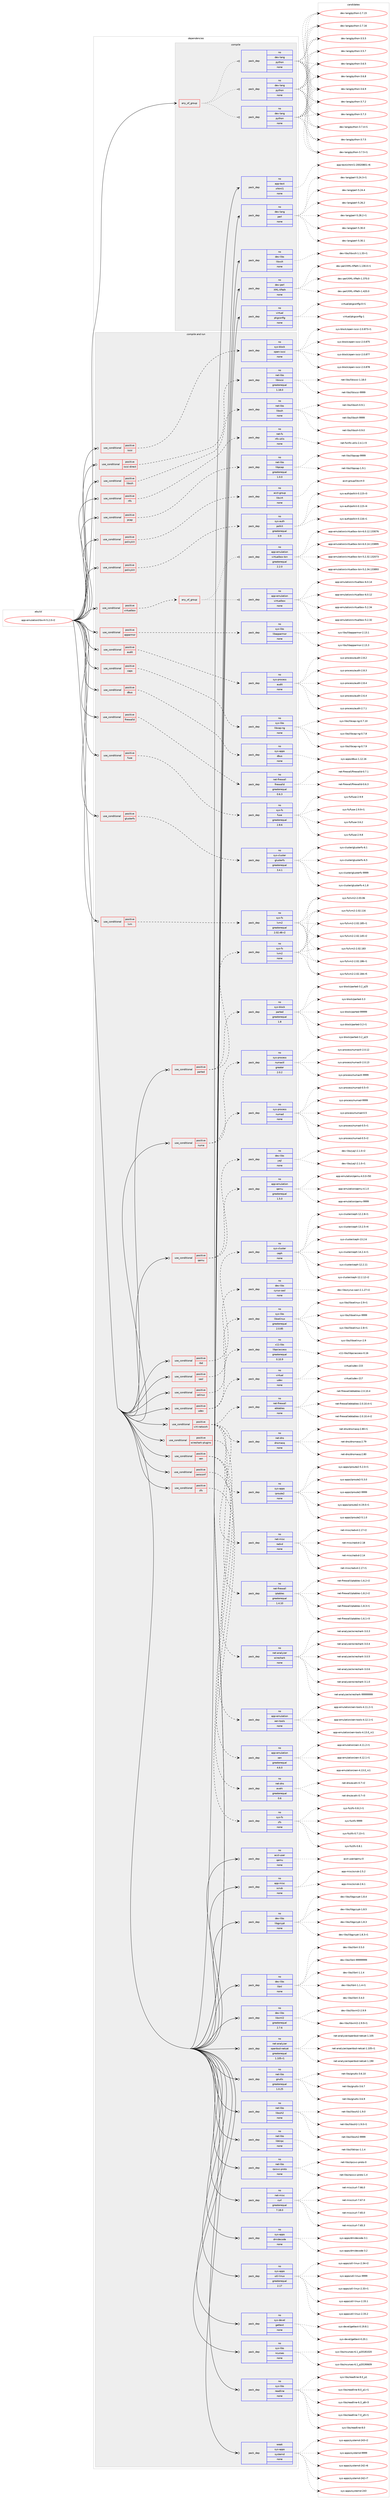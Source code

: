 digraph prolog {

# *************
# Graph options
# *************

newrank=true;
concentrate=true;
compound=true;
graph [rankdir=LR,fontname=Helvetica,fontsize=10,ranksep=1.5];#, ranksep=2.5, nodesep=0.2];
edge  [arrowhead=vee];
node  [fontname=Helvetica,fontsize=10];

# **********
# The ebuild
# **********

subgraph cluster_leftcol {
color=gray;
rank=same;
label=<<i>ebuild</i>>;
id [label="app-emulation/libvirt-5.2.0-r2", color=red, width=4, href="../app-emulation/libvirt-5.2.0-r2.svg"];
}

# ****************
# The dependencies
# ****************

subgraph cluster_midcol {
color=gray;
label=<<i>dependencies</i>>;
subgraph cluster_compile {
fillcolor="#eeeeee";
style=filled;
label=<<i>compile</i>>;
subgraph any8506 {
dependency486572 [label=<<TABLE BORDER="0" CELLBORDER="1" CELLSPACING="0" CELLPADDING="4"><TR><TD CELLPADDING="10">any_of_group</TD></TR></TABLE>>, shape=none, color=red];subgraph pack361987 {
dependency486573 [label=<<TABLE BORDER="0" CELLBORDER="1" CELLSPACING="0" CELLPADDING="4" WIDTH="220"><TR><TD ROWSPAN="6" CELLPADDING="30">pack_dep</TD></TR><TR><TD WIDTH="110">no</TD></TR><TR><TD>dev-lang</TD></TR><TR><TD>python</TD></TR><TR><TD>none</TD></TR><TR><TD></TD></TR></TABLE>>, shape=none, color=blue];
}
dependency486572:e -> dependency486573:w [weight=20,style="dotted",arrowhead="oinv"];
subgraph pack361988 {
dependency486574 [label=<<TABLE BORDER="0" CELLBORDER="1" CELLSPACING="0" CELLPADDING="4" WIDTH="220"><TR><TD ROWSPAN="6" CELLPADDING="30">pack_dep</TD></TR><TR><TD WIDTH="110">no</TD></TR><TR><TD>dev-lang</TD></TR><TR><TD>python</TD></TR><TR><TD>none</TD></TR><TR><TD></TD></TR></TABLE>>, shape=none, color=blue];
}
dependency486572:e -> dependency486574:w [weight=20,style="dotted",arrowhead="oinv"];
subgraph pack361989 {
dependency486575 [label=<<TABLE BORDER="0" CELLBORDER="1" CELLSPACING="0" CELLPADDING="4" WIDTH="220"><TR><TD ROWSPAN="6" CELLPADDING="30">pack_dep</TD></TR><TR><TD WIDTH="110">no</TD></TR><TR><TD>dev-lang</TD></TR><TR><TD>python</TD></TR><TR><TD>none</TD></TR><TR><TD></TD></TR></TABLE>>, shape=none, color=blue];
}
dependency486572:e -> dependency486575:w [weight=20,style="dotted",arrowhead="oinv"];
}
id:e -> dependency486572:w [weight=20,style="solid",arrowhead="vee"];
subgraph pack361990 {
dependency486576 [label=<<TABLE BORDER="0" CELLBORDER="1" CELLSPACING="0" CELLPADDING="4" WIDTH="220"><TR><TD ROWSPAN="6" CELLPADDING="30">pack_dep</TD></TR><TR><TD WIDTH="110">no</TD></TR><TR><TD>app-text</TD></TR><TR><TD>xhtml1</TD></TR><TR><TD>none</TD></TR><TR><TD></TD></TR></TABLE>>, shape=none, color=blue];
}
id:e -> dependency486576:w [weight=20,style="solid",arrowhead="vee"];
subgraph pack361991 {
dependency486577 [label=<<TABLE BORDER="0" CELLBORDER="1" CELLSPACING="0" CELLPADDING="4" WIDTH="220"><TR><TD ROWSPAN="6" CELLPADDING="30">pack_dep</TD></TR><TR><TD WIDTH="110">no</TD></TR><TR><TD>dev-lang</TD></TR><TR><TD>perl</TD></TR><TR><TD>none</TD></TR><TR><TD></TD></TR></TABLE>>, shape=none, color=blue];
}
id:e -> dependency486577:w [weight=20,style="solid",arrowhead="vee"];
subgraph pack361992 {
dependency486578 [label=<<TABLE BORDER="0" CELLBORDER="1" CELLSPACING="0" CELLPADDING="4" WIDTH="220"><TR><TD ROWSPAN="6" CELLPADDING="30">pack_dep</TD></TR><TR><TD WIDTH="110">no</TD></TR><TR><TD>dev-libs</TD></TR><TR><TD>libxslt</TD></TR><TR><TD>none</TD></TR><TR><TD></TD></TR></TABLE>>, shape=none, color=blue];
}
id:e -> dependency486578:w [weight=20,style="solid",arrowhead="vee"];
subgraph pack361993 {
dependency486579 [label=<<TABLE BORDER="0" CELLBORDER="1" CELLSPACING="0" CELLPADDING="4" WIDTH="220"><TR><TD ROWSPAN="6" CELLPADDING="30">pack_dep</TD></TR><TR><TD WIDTH="110">no</TD></TR><TR><TD>dev-perl</TD></TR><TR><TD>XML-XPath</TD></TR><TR><TD>none</TD></TR><TR><TD></TD></TR></TABLE>>, shape=none, color=blue];
}
id:e -> dependency486579:w [weight=20,style="solid",arrowhead="vee"];
subgraph pack361994 {
dependency486580 [label=<<TABLE BORDER="0" CELLBORDER="1" CELLSPACING="0" CELLPADDING="4" WIDTH="220"><TR><TD ROWSPAN="6" CELLPADDING="30">pack_dep</TD></TR><TR><TD WIDTH="110">no</TD></TR><TR><TD>virtual</TD></TR><TR><TD>pkgconfig</TD></TR><TR><TD>none</TD></TR><TR><TD></TD></TR></TABLE>>, shape=none, color=blue];
}
id:e -> dependency486580:w [weight=20,style="solid",arrowhead="vee"];
}
subgraph cluster_compileandrun {
fillcolor="#eeeeee";
style=filled;
label=<<i>compile and run</i>>;
subgraph cond115771 {
dependency486581 [label=<<TABLE BORDER="0" CELLBORDER="1" CELLSPACING="0" CELLPADDING="4"><TR><TD ROWSPAN="3" CELLPADDING="10">use_conditional</TD></TR><TR><TD>positive</TD></TR><TR><TD>apparmor</TD></TR></TABLE>>, shape=none, color=red];
subgraph pack361995 {
dependency486582 [label=<<TABLE BORDER="0" CELLBORDER="1" CELLSPACING="0" CELLPADDING="4" WIDTH="220"><TR><TD ROWSPAN="6" CELLPADDING="30">pack_dep</TD></TR><TR><TD WIDTH="110">no</TD></TR><TR><TD>sys-libs</TD></TR><TR><TD>libapparmor</TD></TR><TR><TD>none</TD></TR><TR><TD></TD></TR></TABLE>>, shape=none, color=blue];
}
dependency486581:e -> dependency486582:w [weight=20,style="dashed",arrowhead="vee"];
}
id:e -> dependency486581:w [weight=20,style="solid",arrowhead="odotvee"];
subgraph cond115772 {
dependency486583 [label=<<TABLE BORDER="0" CELLBORDER="1" CELLSPACING="0" CELLPADDING="4"><TR><TD ROWSPAN="3" CELLPADDING="10">use_conditional</TD></TR><TR><TD>positive</TD></TR><TR><TD>audit</TD></TR></TABLE>>, shape=none, color=red];
subgraph pack361996 {
dependency486584 [label=<<TABLE BORDER="0" CELLBORDER="1" CELLSPACING="0" CELLPADDING="4" WIDTH="220"><TR><TD ROWSPAN="6" CELLPADDING="30">pack_dep</TD></TR><TR><TD WIDTH="110">no</TD></TR><TR><TD>sys-process</TD></TR><TR><TD>audit</TD></TR><TR><TD>none</TD></TR><TR><TD></TD></TR></TABLE>>, shape=none, color=blue];
}
dependency486583:e -> dependency486584:w [weight=20,style="dashed",arrowhead="vee"];
}
id:e -> dependency486583:w [weight=20,style="solid",arrowhead="odotvee"];
subgraph cond115773 {
dependency486585 [label=<<TABLE BORDER="0" CELLBORDER="1" CELLSPACING="0" CELLPADDING="4"><TR><TD ROWSPAN="3" CELLPADDING="10">use_conditional</TD></TR><TR><TD>positive</TD></TR><TR><TD>caps</TD></TR></TABLE>>, shape=none, color=red];
subgraph pack361997 {
dependency486586 [label=<<TABLE BORDER="0" CELLBORDER="1" CELLSPACING="0" CELLPADDING="4" WIDTH="220"><TR><TD ROWSPAN="6" CELLPADDING="30">pack_dep</TD></TR><TR><TD WIDTH="110">no</TD></TR><TR><TD>sys-libs</TD></TR><TR><TD>libcap-ng</TD></TR><TR><TD>none</TD></TR><TR><TD></TD></TR></TABLE>>, shape=none, color=blue];
}
dependency486585:e -> dependency486586:w [weight=20,style="dashed",arrowhead="vee"];
}
id:e -> dependency486585:w [weight=20,style="solid",arrowhead="odotvee"];
subgraph cond115774 {
dependency486587 [label=<<TABLE BORDER="0" CELLBORDER="1" CELLSPACING="0" CELLPADDING="4"><TR><TD ROWSPAN="3" CELLPADDING="10">use_conditional</TD></TR><TR><TD>positive</TD></TR><TR><TD>dbus</TD></TR></TABLE>>, shape=none, color=red];
subgraph pack361998 {
dependency486588 [label=<<TABLE BORDER="0" CELLBORDER="1" CELLSPACING="0" CELLPADDING="4" WIDTH="220"><TR><TD ROWSPAN="6" CELLPADDING="30">pack_dep</TD></TR><TR><TD WIDTH="110">no</TD></TR><TR><TD>sys-apps</TD></TR><TR><TD>dbus</TD></TR><TR><TD>none</TD></TR><TR><TD></TD></TR></TABLE>>, shape=none, color=blue];
}
dependency486587:e -> dependency486588:w [weight=20,style="dashed",arrowhead="vee"];
}
id:e -> dependency486587:w [weight=20,style="solid",arrowhead="odotvee"];
subgraph cond115775 {
dependency486589 [label=<<TABLE BORDER="0" CELLBORDER="1" CELLSPACING="0" CELLPADDING="4"><TR><TD ROWSPAN="3" CELLPADDING="10">use_conditional</TD></TR><TR><TD>positive</TD></TR><TR><TD>firewalld</TD></TR></TABLE>>, shape=none, color=red];
subgraph pack361999 {
dependency486590 [label=<<TABLE BORDER="0" CELLBORDER="1" CELLSPACING="0" CELLPADDING="4" WIDTH="220"><TR><TD ROWSPAN="6" CELLPADDING="30">pack_dep</TD></TR><TR><TD WIDTH="110">no</TD></TR><TR><TD>net-firewall</TD></TR><TR><TD>firewalld</TD></TR><TR><TD>greaterequal</TD></TR><TR><TD>0.6.3</TD></TR></TABLE>>, shape=none, color=blue];
}
dependency486589:e -> dependency486590:w [weight=20,style="dashed",arrowhead="vee"];
}
id:e -> dependency486589:w [weight=20,style="solid",arrowhead="odotvee"];
subgraph cond115776 {
dependency486591 [label=<<TABLE BORDER="0" CELLBORDER="1" CELLSPACING="0" CELLPADDING="4"><TR><TD ROWSPAN="3" CELLPADDING="10">use_conditional</TD></TR><TR><TD>positive</TD></TR><TR><TD>fuse</TD></TR></TABLE>>, shape=none, color=red];
subgraph pack362000 {
dependency486592 [label=<<TABLE BORDER="0" CELLBORDER="1" CELLSPACING="0" CELLPADDING="4" WIDTH="220"><TR><TD ROWSPAN="6" CELLPADDING="30">pack_dep</TD></TR><TR><TD WIDTH="110">no</TD></TR><TR><TD>sys-fs</TD></TR><TR><TD>fuse</TD></TR><TR><TD>greaterequal</TD></TR><TR><TD>2.8.6</TD></TR></TABLE>>, shape=none, color=blue];
}
dependency486591:e -> dependency486592:w [weight=20,style="dashed",arrowhead="vee"];
}
id:e -> dependency486591:w [weight=20,style="solid",arrowhead="odotvee"];
subgraph cond115777 {
dependency486593 [label=<<TABLE BORDER="0" CELLBORDER="1" CELLSPACING="0" CELLPADDING="4"><TR><TD ROWSPAN="3" CELLPADDING="10">use_conditional</TD></TR><TR><TD>positive</TD></TR><TR><TD>glusterfs</TD></TR></TABLE>>, shape=none, color=red];
subgraph pack362001 {
dependency486594 [label=<<TABLE BORDER="0" CELLBORDER="1" CELLSPACING="0" CELLPADDING="4" WIDTH="220"><TR><TD ROWSPAN="6" CELLPADDING="30">pack_dep</TD></TR><TR><TD WIDTH="110">no</TD></TR><TR><TD>sys-cluster</TD></TR><TR><TD>glusterfs</TD></TR><TR><TD>greaterequal</TD></TR><TR><TD>3.4.1</TD></TR></TABLE>>, shape=none, color=blue];
}
dependency486593:e -> dependency486594:w [weight=20,style="dashed",arrowhead="vee"];
}
id:e -> dependency486593:w [weight=20,style="solid",arrowhead="odotvee"];
subgraph cond115778 {
dependency486595 [label=<<TABLE BORDER="0" CELLBORDER="1" CELLSPACING="0" CELLPADDING="4"><TR><TD ROWSPAN="3" CELLPADDING="10">use_conditional</TD></TR><TR><TD>positive</TD></TR><TR><TD>iscsi</TD></TR></TABLE>>, shape=none, color=red];
subgraph pack362002 {
dependency486596 [label=<<TABLE BORDER="0" CELLBORDER="1" CELLSPACING="0" CELLPADDING="4" WIDTH="220"><TR><TD ROWSPAN="6" CELLPADDING="30">pack_dep</TD></TR><TR><TD WIDTH="110">no</TD></TR><TR><TD>sys-block</TD></TR><TR><TD>open-iscsi</TD></TR><TR><TD>none</TD></TR><TR><TD></TD></TR></TABLE>>, shape=none, color=blue];
}
dependency486595:e -> dependency486596:w [weight=20,style="dashed",arrowhead="vee"];
}
id:e -> dependency486595:w [weight=20,style="solid",arrowhead="odotvee"];
subgraph cond115779 {
dependency486597 [label=<<TABLE BORDER="0" CELLBORDER="1" CELLSPACING="0" CELLPADDING="4"><TR><TD ROWSPAN="3" CELLPADDING="10">use_conditional</TD></TR><TR><TD>positive</TD></TR><TR><TD>iscsi-direct</TD></TR></TABLE>>, shape=none, color=red];
subgraph pack362003 {
dependency486598 [label=<<TABLE BORDER="0" CELLBORDER="1" CELLSPACING="0" CELLPADDING="4" WIDTH="220"><TR><TD ROWSPAN="6" CELLPADDING="30">pack_dep</TD></TR><TR><TD WIDTH="110">no</TD></TR><TR><TD>net-libs</TD></TR><TR><TD>libiscsi</TD></TR><TR><TD>greaterequal</TD></TR><TR><TD>1.18.0</TD></TR></TABLE>>, shape=none, color=blue];
}
dependency486597:e -> dependency486598:w [weight=20,style="dashed",arrowhead="vee"];
}
id:e -> dependency486597:w [weight=20,style="solid",arrowhead="odotvee"];
subgraph cond115780 {
dependency486599 [label=<<TABLE BORDER="0" CELLBORDER="1" CELLSPACING="0" CELLPADDING="4"><TR><TD ROWSPAN="3" CELLPADDING="10">use_conditional</TD></TR><TR><TD>positive</TD></TR><TR><TD>libssh</TD></TR></TABLE>>, shape=none, color=red];
subgraph pack362004 {
dependency486600 [label=<<TABLE BORDER="0" CELLBORDER="1" CELLSPACING="0" CELLPADDING="4" WIDTH="220"><TR><TD ROWSPAN="6" CELLPADDING="30">pack_dep</TD></TR><TR><TD WIDTH="110">no</TD></TR><TR><TD>net-libs</TD></TR><TR><TD>libssh</TD></TR><TR><TD>none</TD></TR><TR><TD></TD></TR></TABLE>>, shape=none, color=blue];
}
dependency486599:e -> dependency486600:w [weight=20,style="dashed",arrowhead="vee"];
}
id:e -> dependency486599:w [weight=20,style="solid",arrowhead="odotvee"];
subgraph cond115781 {
dependency486601 [label=<<TABLE BORDER="0" CELLBORDER="1" CELLSPACING="0" CELLPADDING="4"><TR><TD ROWSPAN="3" CELLPADDING="10">use_conditional</TD></TR><TR><TD>positive</TD></TR><TR><TD>lvm</TD></TR></TABLE>>, shape=none, color=red];
subgraph pack362005 {
dependency486602 [label=<<TABLE BORDER="0" CELLBORDER="1" CELLSPACING="0" CELLPADDING="4" WIDTH="220"><TR><TD ROWSPAN="6" CELLPADDING="30">pack_dep</TD></TR><TR><TD WIDTH="110">no</TD></TR><TR><TD>sys-fs</TD></TR><TR><TD>lvm2</TD></TR><TR><TD>greaterequal</TD></TR><TR><TD>2.02.48-r2</TD></TR></TABLE>>, shape=none, color=blue];
}
dependency486601:e -> dependency486602:w [weight=20,style="dashed",arrowhead="vee"];
}
id:e -> dependency486601:w [weight=20,style="solid",arrowhead="odotvee"];
subgraph cond115782 {
dependency486603 [label=<<TABLE BORDER="0" CELLBORDER="1" CELLSPACING="0" CELLPADDING="4"><TR><TD ROWSPAN="3" CELLPADDING="10">use_conditional</TD></TR><TR><TD>positive</TD></TR><TR><TD>nfs</TD></TR></TABLE>>, shape=none, color=red];
subgraph pack362006 {
dependency486604 [label=<<TABLE BORDER="0" CELLBORDER="1" CELLSPACING="0" CELLPADDING="4" WIDTH="220"><TR><TD ROWSPAN="6" CELLPADDING="30">pack_dep</TD></TR><TR><TD WIDTH="110">no</TD></TR><TR><TD>net-fs</TD></TR><TR><TD>nfs-utils</TD></TR><TR><TD>none</TD></TR><TR><TD></TD></TR></TABLE>>, shape=none, color=blue];
}
dependency486603:e -> dependency486604:w [weight=20,style="dashed",arrowhead="vee"];
}
id:e -> dependency486603:w [weight=20,style="solid",arrowhead="odotvee"];
subgraph cond115783 {
dependency486605 [label=<<TABLE BORDER="0" CELLBORDER="1" CELLSPACING="0" CELLPADDING="4"><TR><TD ROWSPAN="3" CELLPADDING="10">use_conditional</TD></TR><TR><TD>positive</TD></TR><TR><TD>numa</TD></TR></TABLE>>, shape=none, color=red];
subgraph pack362007 {
dependency486606 [label=<<TABLE BORDER="0" CELLBORDER="1" CELLSPACING="0" CELLPADDING="4" WIDTH="220"><TR><TD ROWSPAN="6" CELLPADDING="30">pack_dep</TD></TR><TR><TD WIDTH="110">no</TD></TR><TR><TD>sys-process</TD></TR><TR><TD>numactl</TD></TR><TR><TD>greater</TD></TR><TR><TD>2.0.2</TD></TR></TABLE>>, shape=none, color=blue];
}
dependency486605:e -> dependency486606:w [weight=20,style="dashed",arrowhead="vee"];
subgraph pack362008 {
dependency486607 [label=<<TABLE BORDER="0" CELLBORDER="1" CELLSPACING="0" CELLPADDING="4" WIDTH="220"><TR><TD ROWSPAN="6" CELLPADDING="30">pack_dep</TD></TR><TR><TD WIDTH="110">no</TD></TR><TR><TD>sys-process</TD></TR><TR><TD>numad</TD></TR><TR><TD>none</TD></TR><TR><TD></TD></TR></TABLE>>, shape=none, color=blue];
}
dependency486605:e -> dependency486607:w [weight=20,style="dashed",arrowhead="vee"];
}
id:e -> dependency486605:w [weight=20,style="solid",arrowhead="odotvee"];
subgraph cond115784 {
dependency486608 [label=<<TABLE BORDER="0" CELLBORDER="1" CELLSPACING="0" CELLPADDING="4"><TR><TD ROWSPAN="3" CELLPADDING="10">use_conditional</TD></TR><TR><TD>positive</TD></TR><TR><TD>parted</TD></TR></TABLE>>, shape=none, color=red];
subgraph pack362009 {
dependency486609 [label=<<TABLE BORDER="0" CELLBORDER="1" CELLSPACING="0" CELLPADDING="4" WIDTH="220"><TR><TD ROWSPAN="6" CELLPADDING="30">pack_dep</TD></TR><TR><TD WIDTH="110">no</TD></TR><TR><TD>sys-block</TD></TR><TR><TD>parted</TD></TR><TR><TD>greaterequal</TD></TR><TR><TD>1.8</TD></TR></TABLE>>, shape=none, color=blue];
}
dependency486608:e -> dependency486609:w [weight=20,style="dashed",arrowhead="vee"];
subgraph pack362010 {
dependency486610 [label=<<TABLE BORDER="0" CELLBORDER="1" CELLSPACING="0" CELLPADDING="4" WIDTH="220"><TR><TD ROWSPAN="6" CELLPADDING="30">pack_dep</TD></TR><TR><TD WIDTH="110">no</TD></TR><TR><TD>sys-fs</TD></TR><TR><TD>lvm2</TD></TR><TR><TD>none</TD></TR><TR><TD></TD></TR></TABLE>>, shape=none, color=blue];
}
dependency486608:e -> dependency486610:w [weight=20,style="dashed",arrowhead="vee"];
}
id:e -> dependency486608:w [weight=20,style="solid",arrowhead="odotvee"];
subgraph cond115785 {
dependency486611 [label=<<TABLE BORDER="0" CELLBORDER="1" CELLSPACING="0" CELLPADDING="4"><TR><TD ROWSPAN="3" CELLPADDING="10">use_conditional</TD></TR><TR><TD>positive</TD></TR><TR><TD>pcap</TD></TR></TABLE>>, shape=none, color=red];
subgraph pack362011 {
dependency486612 [label=<<TABLE BORDER="0" CELLBORDER="1" CELLSPACING="0" CELLPADDING="4" WIDTH="220"><TR><TD ROWSPAN="6" CELLPADDING="30">pack_dep</TD></TR><TR><TD WIDTH="110">no</TD></TR><TR><TD>net-libs</TD></TR><TR><TD>libpcap</TD></TR><TR><TD>greaterequal</TD></TR><TR><TD>1.0.0</TD></TR></TABLE>>, shape=none, color=blue];
}
dependency486611:e -> dependency486612:w [weight=20,style="dashed",arrowhead="vee"];
}
id:e -> dependency486611:w [weight=20,style="solid",arrowhead="odotvee"];
subgraph cond115786 {
dependency486613 [label=<<TABLE BORDER="0" CELLBORDER="1" CELLSPACING="0" CELLPADDING="4"><TR><TD ROWSPAN="3" CELLPADDING="10">use_conditional</TD></TR><TR><TD>positive</TD></TR><TR><TD>policykit</TD></TR></TABLE>>, shape=none, color=red];
subgraph pack362012 {
dependency486614 [label=<<TABLE BORDER="0" CELLBORDER="1" CELLSPACING="0" CELLPADDING="4" WIDTH="220"><TR><TD ROWSPAN="6" CELLPADDING="30">pack_dep</TD></TR><TR><TD WIDTH="110">no</TD></TR><TR><TD>acct-group</TD></TR><TR><TD>libvirt</TD></TR><TR><TD>none</TD></TR><TR><TD></TD></TR></TABLE>>, shape=none, color=blue];
}
dependency486613:e -> dependency486614:w [weight=20,style="dashed",arrowhead="vee"];
}
id:e -> dependency486613:w [weight=20,style="solid",arrowhead="odotvee"];
subgraph cond115787 {
dependency486615 [label=<<TABLE BORDER="0" CELLBORDER="1" CELLSPACING="0" CELLPADDING="4"><TR><TD ROWSPAN="3" CELLPADDING="10">use_conditional</TD></TR><TR><TD>positive</TD></TR><TR><TD>policykit</TD></TR></TABLE>>, shape=none, color=red];
subgraph pack362013 {
dependency486616 [label=<<TABLE BORDER="0" CELLBORDER="1" CELLSPACING="0" CELLPADDING="4" WIDTH="220"><TR><TD ROWSPAN="6" CELLPADDING="30">pack_dep</TD></TR><TR><TD WIDTH="110">no</TD></TR><TR><TD>sys-auth</TD></TR><TR><TD>polkit</TD></TR><TR><TD>greaterequal</TD></TR><TR><TD>0.9</TD></TR></TABLE>>, shape=none, color=blue];
}
dependency486615:e -> dependency486616:w [weight=20,style="dashed",arrowhead="vee"];
}
id:e -> dependency486615:w [weight=20,style="solid",arrowhead="odotvee"];
subgraph cond115788 {
dependency486617 [label=<<TABLE BORDER="0" CELLBORDER="1" CELLSPACING="0" CELLPADDING="4"><TR><TD ROWSPAN="3" CELLPADDING="10">use_conditional</TD></TR><TR><TD>positive</TD></TR><TR><TD>qemu</TD></TR></TABLE>>, shape=none, color=red];
subgraph pack362014 {
dependency486618 [label=<<TABLE BORDER="0" CELLBORDER="1" CELLSPACING="0" CELLPADDING="4" WIDTH="220"><TR><TD ROWSPAN="6" CELLPADDING="30">pack_dep</TD></TR><TR><TD WIDTH="110">no</TD></TR><TR><TD>app-emulation</TD></TR><TR><TD>qemu</TD></TR><TR><TD>greaterequal</TD></TR><TR><TD>1.5.0</TD></TR></TABLE>>, shape=none, color=blue];
}
dependency486617:e -> dependency486618:w [weight=20,style="dashed",arrowhead="vee"];
subgraph pack362015 {
dependency486619 [label=<<TABLE BORDER="0" CELLBORDER="1" CELLSPACING="0" CELLPADDING="4" WIDTH="220"><TR><TD ROWSPAN="6" CELLPADDING="30">pack_dep</TD></TR><TR><TD WIDTH="110">no</TD></TR><TR><TD>dev-libs</TD></TR><TR><TD>yajl</TD></TR><TR><TD>none</TD></TR><TR><TD></TD></TR></TABLE>>, shape=none, color=blue];
}
dependency486617:e -> dependency486619:w [weight=20,style="dashed",arrowhead="vee"];
}
id:e -> dependency486617:w [weight=20,style="solid",arrowhead="odotvee"];
subgraph cond115789 {
dependency486620 [label=<<TABLE BORDER="0" CELLBORDER="1" CELLSPACING="0" CELLPADDING="4"><TR><TD ROWSPAN="3" CELLPADDING="10">use_conditional</TD></TR><TR><TD>positive</TD></TR><TR><TD>rbd</TD></TR></TABLE>>, shape=none, color=red];
subgraph pack362016 {
dependency486621 [label=<<TABLE BORDER="0" CELLBORDER="1" CELLSPACING="0" CELLPADDING="4" WIDTH="220"><TR><TD ROWSPAN="6" CELLPADDING="30">pack_dep</TD></TR><TR><TD WIDTH="110">no</TD></TR><TR><TD>sys-cluster</TD></TR><TR><TD>ceph</TD></TR><TR><TD>none</TD></TR><TR><TD></TD></TR></TABLE>>, shape=none, color=blue];
}
dependency486620:e -> dependency486621:w [weight=20,style="dashed",arrowhead="vee"];
}
id:e -> dependency486620:w [weight=20,style="solid",arrowhead="odotvee"];
subgraph cond115790 {
dependency486622 [label=<<TABLE BORDER="0" CELLBORDER="1" CELLSPACING="0" CELLPADDING="4"><TR><TD ROWSPAN="3" CELLPADDING="10">use_conditional</TD></TR><TR><TD>positive</TD></TR><TR><TD>sasl</TD></TR></TABLE>>, shape=none, color=red];
subgraph pack362017 {
dependency486623 [label=<<TABLE BORDER="0" CELLBORDER="1" CELLSPACING="0" CELLPADDING="4" WIDTH="220"><TR><TD ROWSPAN="6" CELLPADDING="30">pack_dep</TD></TR><TR><TD WIDTH="110">no</TD></TR><TR><TD>dev-libs</TD></TR><TR><TD>cyrus-sasl</TD></TR><TR><TD>none</TD></TR><TR><TD></TD></TR></TABLE>>, shape=none, color=blue];
}
dependency486622:e -> dependency486623:w [weight=20,style="dashed",arrowhead="vee"];
}
id:e -> dependency486622:w [weight=20,style="solid",arrowhead="odotvee"];
subgraph cond115791 {
dependency486624 [label=<<TABLE BORDER="0" CELLBORDER="1" CELLSPACING="0" CELLPADDING="4"><TR><TD ROWSPAN="3" CELLPADDING="10">use_conditional</TD></TR><TR><TD>positive</TD></TR><TR><TD>selinux</TD></TR></TABLE>>, shape=none, color=red];
subgraph pack362018 {
dependency486625 [label=<<TABLE BORDER="0" CELLBORDER="1" CELLSPACING="0" CELLPADDING="4" WIDTH="220"><TR><TD ROWSPAN="6" CELLPADDING="30">pack_dep</TD></TR><TR><TD WIDTH="110">no</TD></TR><TR><TD>sys-libs</TD></TR><TR><TD>libselinux</TD></TR><TR><TD>greaterequal</TD></TR><TR><TD>2.0.85</TD></TR></TABLE>>, shape=none, color=blue];
}
dependency486624:e -> dependency486625:w [weight=20,style="dashed",arrowhead="vee"];
}
id:e -> dependency486624:w [weight=20,style="solid",arrowhead="odotvee"];
subgraph cond115792 {
dependency486626 [label=<<TABLE BORDER="0" CELLBORDER="1" CELLSPACING="0" CELLPADDING="4"><TR><TD ROWSPAN="3" CELLPADDING="10">use_conditional</TD></TR><TR><TD>positive</TD></TR><TR><TD>udev</TD></TR></TABLE>>, shape=none, color=red];
subgraph pack362019 {
dependency486627 [label=<<TABLE BORDER="0" CELLBORDER="1" CELLSPACING="0" CELLPADDING="4" WIDTH="220"><TR><TD ROWSPAN="6" CELLPADDING="30">pack_dep</TD></TR><TR><TD WIDTH="110">no</TD></TR><TR><TD>virtual</TD></TR><TR><TD>udev</TD></TR><TR><TD>none</TD></TR><TR><TD></TD></TR></TABLE>>, shape=none, color=blue];
}
dependency486626:e -> dependency486627:w [weight=20,style="dashed",arrowhead="vee"];
subgraph pack362020 {
dependency486628 [label=<<TABLE BORDER="0" CELLBORDER="1" CELLSPACING="0" CELLPADDING="4" WIDTH="220"><TR><TD ROWSPAN="6" CELLPADDING="30">pack_dep</TD></TR><TR><TD WIDTH="110">no</TD></TR><TR><TD>x11-libs</TD></TR><TR><TD>libpciaccess</TD></TR><TR><TD>greaterequal</TD></TR><TR><TD>0.10.9</TD></TR></TABLE>>, shape=none, color=blue];
}
dependency486626:e -> dependency486628:w [weight=20,style="dashed",arrowhead="vee"];
}
id:e -> dependency486626:w [weight=20,style="solid",arrowhead="odotvee"];
subgraph cond115793 {
dependency486629 [label=<<TABLE BORDER="0" CELLBORDER="1" CELLSPACING="0" CELLPADDING="4"><TR><TD ROWSPAN="3" CELLPADDING="10">use_conditional</TD></TR><TR><TD>positive</TD></TR><TR><TD>virt-network</TD></TR></TABLE>>, shape=none, color=red];
subgraph pack362021 {
dependency486630 [label=<<TABLE BORDER="0" CELLBORDER="1" CELLSPACING="0" CELLPADDING="4" WIDTH="220"><TR><TD ROWSPAN="6" CELLPADDING="30">pack_dep</TD></TR><TR><TD WIDTH="110">no</TD></TR><TR><TD>net-dns</TD></TR><TR><TD>dnsmasq</TD></TR><TR><TD>none</TD></TR><TR><TD></TD></TR></TABLE>>, shape=none, color=blue];
}
dependency486629:e -> dependency486630:w [weight=20,style="dashed",arrowhead="vee"];
subgraph pack362022 {
dependency486631 [label=<<TABLE BORDER="0" CELLBORDER="1" CELLSPACING="0" CELLPADDING="4" WIDTH="220"><TR><TD ROWSPAN="6" CELLPADDING="30">pack_dep</TD></TR><TR><TD WIDTH="110">no</TD></TR><TR><TD>net-firewall</TD></TR><TR><TD>ebtables</TD></TR><TR><TD>none</TD></TR><TR><TD></TD></TR></TABLE>>, shape=none, color=blue];
}
dependency486629:e -> dependency486631:w [weight=20,style="dashed",arrowhead="vee"];
subgraph pack362023 {
dependency486632 [label=<<TABLE BORDER="0" CELLBORDER="1" CELLSPACING="0" CELLPADDING="4" WIDTH="220"><TR><TD ROWSPAN="6" CELLPADDING="30">pack_dep</TD></TR><TR><TD WIDTH="110">no</TD></TR><TR><TD>net-firewall</TD></TR><TR><TD>iptables</TD></TR><TR><TD>greaterequal</TD></TR><TR><TD>1.4.10</TD></TR></TABLE>>, shape=none, color=blue];
}
dependency486629:e -> dependency486632:w [weight=20,style="dashed",arrowhead="vee"];
subgraph pack362024 {
dependency486633 [label=<<TABLE BORDER="0" CELLBORDER="1" CELLSPACING="0" CELLPADDING="4" WIDTH="220"><TR><TD ROWSPAN="6" CELLPADDING="30">pack_dep</TD></TR><TR><TD WIDTH="110">no</TD></TR><TR><TD>net-misc</TD></TR><TR><TD>radvd</TD></TR><TR><TD>none</TD></TR><TR><TD></TD></TR></TABLE>>, shape=none, color=blue];
}
dependency486629:e -> dependency486633:w [weight=20,style="dashed",arrowhead="vee"];
subgraph pack362025 {
dependency486634 [label=<<TABLE BORDER="0" CELLBORDER="1" CELLSPACING="0" CELLPADDING="4" WIDTH="220"><TR><TD ROWSPAN="6" CELLPADDING="30">pack_dep</TD></TR><TR><TD WIDTH="110">no</TD></TR><TR><TD>sys-apps</TD></TR><TR><TD>iproute2</TD></TR><TR><TD>none</TD></TR><TR><TD></TD></TR></TABLE>>, shape=none, color=blue];
}
dependency486629:e -> dependency486634:w [weight=20,style="dashed",arrowhead="vee"];
}
id:e -> dependency486629:w [weight=20,style="solid",arrowhead="odotvee"];
subgraph cond115794 {
dependency486635 [label=<<TABLE BORDER="0" CELLBORDER="1" CELLSPACING="0" CELLPADDING="4"><TR><TD ROWSPAN="3" CELLPADDING="10">use_conditional</TD></TR><TR><TD>positive</TD></TR><TR><TD>virtualbox</TD></TR></TABLE>>, shape=none, color=red];
subgraph any8507 {
dependency486636 [label=<<TABLE BORDER="0" CELLBORDER="1" CELLSPACING="0" CELLPADDING="4"><TR><TD CELLPADDING="10">any_of_group</TD></TR></TABLE>>, shape=none, color=red];subgraph pack362026 {
dependency486637 [label=<<TABLE BORDER="0" CELLBORDER="1" CELLSPACING="0" CELLPADDING="4" WIDTH="220"><TR><TD ROWSPAN="6" CELLPADDING="30">pack_dep</TD></TR><TR><TD WIDTH="110">no</TD></TR><TR><TD>app-emulation</TD></TR><TR><TD>virtualbox</TD></TR><TR><TD>none</TD></TR><TR><TD></TD></TR></TABLE>>, shape=none, color=blue];
}
dependency486636:e -> dependency486637:w [weight=20,style="dotted",arrowhead="oinv"];
subgraph pack362027 {
dependency486638 [label=<<TABLE BORDER="0" CELLBORDER="1" CELLSPACING="0" CELLPADDING="4" WIDTH="220"><TR><TD ROWSPAN="6" CELLPADDING="30">pack_dep</TD></TR><TR><TD WIDTH="110">no</TD></TR><TR><TD>app-emulation</TD></TR><TR><TD>virtualbox-bin</TD></TR><TR><TD>greaterequal</TD></TR><TR><TD>2.2.0</TD></TR></TABLE>>, shape=none, color=blue];
}
dependency486636:e -> dependency486638:w [weight=20,style="dotted",arrowhead="oinv"];
}
dependency486635:e -> dependency486636:w [weight=20,style="dashed",arrowhead="vee"];
}
id:e -> dependency486635:w [weight=20,style="solid",arrowhead="odotvee"];
subgraph cond115795 {
dependency486639 [label=<<TABLE BORDER="0" CELLBORDER="1" CELLSPACING="0" CELLPADDING="4"><TR><TD ROWSPAN="3" CELLPADDING="10">use_conditional</TD></TR><TR><TD>positive</TD></TR><TR><TD>wireshark-plugins</TD></TR></TABLE>>, shape=none, color=red];
subgraph pack362028 {
dependency486640 [label=<<TABLE BORDER="0" CELLBORDER="1" CELLSPACING="0" CELLPADDING="4" WIDTH="220"><TR><TD ROWSPAN="6" CELLPADDING="30">pack_dep</TD></TR><TR><TD WIDTH="110">no</TD></TR><TR><TD>net-analyzer</TD></TR><TR><TD>wireshark</TD></TR><TR><TD>none</TD></TR><TR><TD></TD></TR></TABLE>>, shape=none, color=blue];
}
dependency486639:e -> dependency486640:w [weight=20,style="dashed",arrowhead="vee"];
}
id:e -> dependency486639:w [weight=20,style="solid",arrowhead="odotvee"];
subgraph cond115796 {
dependency486641 [label=<<TABLE BORDER="0" CELLBORDER="1" CELLSPACING="0" CELLPADDING="4"><TR><TD ROWSPAN="3" CELLPADDING="10">use_conditional</TD></TR><TR><TD>positive</TD></TR><TR><TD>xen</TD></TR></TABLE>>, shape=none, color=red];
subgraph pack362029 {
dependency486642 [label=<<TABLE BORDER="0" CELLBORDER="1" CELLSPACING="0" CELLPADDING="4" WIDTH="220"><TR><TD ROWSPAN="6" CELLPADDING="30">pack_dep</TD></TR><TR><TD WIDTH="110">no</TD></TR><TR><TD>app-emulation</TD></TR><TR><TD>xen</TD></TR><TR><TD>greaterequal</TD></TR><TR><TD>4.6.0</TD></TR></TABLE>>, shape=none, color=blue];
}
dependency486641:e -> dependency486642:w [weight=20,style="dashed",arrowhead="vee"];
subgraph pack362030 {
dependency486643 [label=<<TABLE BORDER="0" CELLBORDER="1" CELLSPACING="0" CELLPADDING="4" WIDTH="220"><TR><TD ROWSPAN="6" CELLPADDING="30">pack_dep</TD></TR><TR><TD WIDTH="110">no</TD></TR><TR><TD>app-emulation</TD></TR><TR><TD>xen-tools</TD></TR><TR><TD>none</TD></TR><TR><TD></TD></TR></TABLE>>, shape=none, color=blue];
}
dependency486641:e -> dependency486643:w [weight=20,style="dashed",arrowhead="vee"];
}
id:e -> dependency486641:w [weight=20,style="solid",arrowhead="odotvee"];
subgraph cond115797 {
dependency486644 [label=<<TABLE BORDER="0" CELLBORDER="1" CELLSPACING="0" CELLPADDING="4"><TR><TD ROWSPAN="3" CELLPADDING="10">use_conditional</TD></TR><TR><TD>positive</TD></TR><TR><TD>zeroconf</TD></TR></TABLE>>, shape=none, color=red];
subgraph pack362031 {
dependency486645 [label=<<TABLE BORDER="0" CELLBORDER="1" CELLSPACING="0" CELLPADDING="4" WIDTH="220"><TR><TD ROWSPAN="6" CELLPADDING="30">pack_dep</TD></TR><TR><TD WIDTH="110">no</TD></TR><TR><TD>net-dns</TD></TR><TR><TD>avahi</TD></TR><TR><TD>greaterequal</TD></TR><TR><TD>0.6</TD></TR></TABLE>>, shape=none, color=blue];
}
dependency486644:e -> dependency486645:w [weight=20,style="dashed",arrowhead="vee"];
}
id:e -> dependency486644:w [weight=20,style="solid",arrowhead="odotvee"];
subgraph cond115798 {
dependency486646 [label=<<TABLE BORDER="0" CELLBORDER="1" CELLSPACING="0" CELLPADDING="4"><TR><TD ROWSPAN="3" CELLPADDING="10">use_conditional</TD></TR><TR><TD>positive</TD></TR><TR><TD>zfs</TD></TR></TABLE>>, shape=none, color=red];
subgraph pack362032 {
dependency486647 [label=<<TABLE BORDER="0" CELLBORDER="1" CELLSPACING="0" CELLPADDING="4" WIDTH="220"><TR><TD ROWSPAN="6" CELLPADDING="30">pack_dep</TD></TR><TR><TD WIDTH="110">no</TD></TR><TR><TD>sys-fs</TD></TR><TR><TD>zfs</TD></TR><TR><TD>none</TD></TR><TR><TD></TD></TR></TABLE>>, shape=none, color=blue];
}
dependency486646:e -> dependency486647:w [weight=20,style="dashed",arrowhead="vee"];
}
id:e -> dependency486646:w [weight=20,style="solid",arrowhead="odotvee"];
subgraph pack362033 {
dependency486648 [label=<<TABLE BORDER="0" CELLBORDER="1" CELLSPACING="0" CELLPADDING="4" WIDTH="220"><TR><TD ROWSPAN="6" CELLPADDING="30">pack_dep</TD></TR><TR><TD WIDTH="110">no</TD></TR><TR><TD>acct-user</TD></TR><TR><TD>qemu</TD></TR><TR><TD>none</TD></TR><TR><TD></TD></TR></TABLE>>, shape=none, color=blue];
}
id:e -> dependency486648:w [weight=20,style="solid",arrowhead="odotvee"];
subgraph pack362034 {
dependency486649 [label=<<TABLE BORDER="0" CELLBORDER="1" CELLSPACING="0" CELLPADDING="4" WIDTH="220"><TR><TD ROWSPAN="6" CELLPADDING="30">pack_dep</TD></TR><TR><TD WIDTH="110">no</TD></TR><TR><TD>app-misc</TD></TR><TR><TD>scrub</TD></TR><TR><TD>none</TD></TR><TR><TD></TD></TR></TABLE>>, shape=none, color=blue];
}
id:e -> dependency486649:w [weight=20,style="solid",arrowhead="odotvee"];
subgraph pack362035 {
dependency486650 [label=<<TABLE BORDER="0" CELLBORDER="1" CELLSPACING="0" CELLPADDING="4" WIDTH="220"><TR><TD ROWSPAN="6" CELLPADDING="30">pack_dep</TD></TR><TR><TD WIDTH="110">no</TD></TR><TR><TD>dev-libs</TD></TR><TR><TD>libgcrypt</TD></TR><TR><TD>none</TD></TR><TR><TD></TD></TR></TABLE>>, shape=none, color=blue];
}
id:e -> dependency486650:w [weight=20,style="solid",arrowhead="odotvee"];
subgraph pack362036 {
dependency486651 [label=<<TABLE BORDER="0" CELLBORDER="1" CELLSPACING="0" CELLPADDING="4" WIDTH="220"><TR><TD ROWSPAN="6" CELLPADDING="30">pack_dep</TD></TR><TR><TD WIDTH="110">no</TD></TR><TR><TD>dev-libs</TD></TR><TR><TD>libnl</TD></TR><TR><TD>none</TD></TR><TR><TD></TD></TR></TABLE>>, shape=none, color=blue];
}
id:e -> dependency486651:w [weight=20,style="solid",arrowhead="odotvee"];
subgraph pack362037 {
dependency486652 [label=<<TABLE BORDER="0" CELLBORDER="1" CELLSPACING="0" CELLPADDING="4" WIDTH="220"><TR><TD ROWSPAN="6" CELLPADDING="30">pack_dep</TD></TR><TR><TD WIDTH="110">no</TD></TR><TR><TD>dev-libs</TD></TR><TR><TD>libxml2</TD></TR><TR><TD>greaterequal</TD></TR><TR><TD>2.7.6</TD></TR></TABLE>>, shape=none, color=blue];
}
id:e -> dependency486652:w [weight=20,style="solid",arrowhead="odotvee"];
subgraph pack362038 {
dependency486653 [label=<<TABLE BORDER="0" CELLBORDER="1" CELLSPACING="0" CELLPADDING="4" WIDTH="220"><TR><TD ROWSPAN="6" CELLPADDING="30">pack_dep</TD></TR><TR><TD WIDTH="110">no</TD></TR><TR><TD>net-analyzer</TD></TR><TR><TD>openbsd-netcat</TD></TR><TR><TD>greaterequal</TD></TR><TR><TD>1.105-r1</TD></TR></TABLE>>, shape=none, color=blue];
}
id:e -> dependency486653:w [weight=20,style="solid",arrowhead="odotvee"];
subgraph pack362039 {
dependency486654 [label=<<TABLE BORDER="0" CELLBORDER="1" CELLSPACING="0" CELLPADDING="4" WIDTH="220"><TR><TD ROWSPAN="6" CELLPADDING="30">pack_dep</TD></TR><TR><TD WIDTH="110">no</TD></TR><TR><TD>net-libs</TD></TR><TR><TD>gnutls</TD></TR><TR><TD>greaterequal</TD></TR><TR><TD>1.0.25</TD></TR></TABLE>>, shape=none, color=blue];
}
id:e -> dependency486654:w [weight=20,style="solid",arrowhead="odotvee"];
subgraph pack362040 {
dependency486655 [label=<<TABLE BORDER="0" CELLBORDER="1" CELLSPACING="0" CELLPADDING="4" WIDTH="220"><TR><TD ROWSPAN="6" CELLPADDING="30">pack_dep</TD></TR><TR><TD WIDTH="110">no</TD></TR><TR><TD>net-libs</TD></TR><TR><TD>libssh2</TD></TR><TR><TD>none</TD></TR><TR><TD></TD></TR></TABLE>>, shape=none, color=blue];
}
id:e -> dependency486655:w [weight=20,style="solid",arrowhead="odotvee"];
subgraph pack362041 {
dependency486656 [label=<<TABLE BORDER="0" CELLBORDER="1" CELLSPACING="0" CELLPADDING="4" WIDTH="220"><TR><TD ROWSPAN="6" CELLPADDING="30">pack_dep</TD></TR><TR><TD WIDTH="110">no</TD></TR><TR><TD>net-libs</TD></TR><TR><TD>libtirpc</TD></TR><TR><TD>none</TD></TR><TR><TD></TD></TR></TABLE>>, shape=none, color=blue];
}
id:e -> dependency486656:w [weight=20,style="solid",arrowhead="odotvee"];
subgraph pack362042 {
dependency486657 [label=<<TABLE BORDER="0" CELLBORDER="1" CELLSPACING="0" CELLPADDING="4" WIDTH="220"><TR><TD ROWSPAN="6" CELLPADDING="30">pack_dep</TD></TR><TR><TD WIDTH="110">no</TD></TR><TR><TD>net-libs</TD></TR><TR><TD>rpcsvc-proto</TD></TR><TR><TD>none</TD></TR><TR><TD></TD></TR></TABLE>>, shape=none, color=blue];
}
id:e -> dependency486657:w [weight=20,style="solid",arrowhead="odotvee"];
subgraph pack362043 {
dependency486658 [label=<<TABLE BORDER="0" CELLBORDER="1" CELLSPACING="0" CELLPADDING="4" WIDTH="220"><TR><TD ROWSPAN="6" CELLPADDING="30">pack_dep</TD></TR><TR><TD WIDTH="110">no</TD></TR><TR><TD>net-misc</TD></TR><TR><TD>curl</TD></TR><TR><TD>greaterequal</TD></TR><TR><TD>7.18.0</TD></TR></TABLE>>, shape=none, color=blue];
}
id:e -> dependency486658:w [weight=20,style="solid",arrowhead="odotvee"];
subgraph pack362044 {
dependency486659 [label=<<TABLE BORDER="0" CELLBORDER="1" CELLSPACING="0" CELLPADDING="4" WIDTH="220"><TR><TD ROWSPAN="6" CELLPADDING="30">pack_dep</TD></TR><TR><TD WIDTH="110">no</TD></TR><TR><TD>sys-apps</TD></TR><TR><TD>dmidecode</TD></TR><TR><TD>none</TD></TR><TR><TD></TD></TR></TABLE>>, shape=none, color=blue];
}
id:e -> dependency486659:w [weight=20,style="solid",arrowhead="odotvee"];
subgraph pack362045 {
dependency486660 [label=<<TABLE BORDER="0" CELLBORDER="1" CELLSPACING="0" CELLPADDING="4" WIDTH="220"><TR><TD ROWSPAN="6" CELLPADDING="30">pack_dep</TD></TR><TR><TD WIDTH="110">no</TD></TR><TR><TD>sys-apps</TD></TR><TR><TD>util-linux</TD></TR><TR><TD>greaterequal</TD></TR><TR><TD>2.17</TD></TR></TABLE>>, shape=none, color=blue];
}
id:e -> dependency486660:w [weight=20,style="solid",arrowhead="odotvee"];
subgraph pack362046 {
dependency486661 [label=<<TABLE BORDER="0" CELLBORDER="1" CELLSPACING="0" CELLPADDING="4" WIDTH="220"><TR><TD ROWSPAN="6" CELLPADDING="30">pack_dep</TD></TR><TR><TD WIDTH="110">no</TD></TR><TR><TD>sys-devel</TD></TR><TR><TD>gettext</TD></TR><TR><TD>none</TD></TR><TR><TD></TD></TR></TABLE>>, shape=none, color=blue];
}
id:e -> dependency486661:w [weight=20,style="solid",arrowhead="odotvee"];
subgraph pack362047 {
dependency486662 [label=<<TABLE BORDER="0" CELLBORDER="1" CELLSPACING="0" CELLPADDING="4" WIDTH="220"><TR><TD ROWSPAN="6" CELLPADDING="30">pack_dep</TD></TR><TR><TD WIDTH="110">no</TD></TR><TR><TD>sys-libs</TD></TR><TR><TD>ncurses</TD></TR><TR><TD>none</TD></TR><TR><TD></TD></TR></TABLE>>, shape=none, color=blue];
}
id:e -> dependency486662:w [weight=20,style="solid",arrowhead="odotvee"];
subgraph pack362048 {
dependency486663 [label=<<TABLE BORDER="0" CELLBORDER="1" CELLSPACING="0" CELLPADDING="4" WIDTH="220"><TR><TD ROWSPAN="6" CELLPADDING="30">pack_dep</TD></TR><TR><TD WIDTH="110">no</TD></TR><TR><TD>sys-libs</TD></TR><TR><TD>readline</TD></TR><TR><TD>none</TD></TR><TR><TD></TD></TR></TABLE>>, shape=none, color=blue];
}
id:e -> dependency486663:w [weight=20,style="solid",arrowhead="odotvee"];
subgraph pack362049 {
dependency486664 [label=<<TABLE BORDER="0" CELLBORDER="1" CELLSPACING="0" CELLPADDING="4" WIDTH="220"><TR><TD ROWSPAN="6" CELLPADDING="30">pack_dep</TD></TR><TR><TD WIDTH="110">weak</TD></TR><TR><TD>sys-apps</TD></TR><TR><TD>systemd</TD></TR><TR><TD>none</TD></TR><TR><TD></TD></TR></TABLE>>, shape=none, color=blue];
}
id:e -> dependency486664:w [weight=20,style="solid",arrowhead="odotvee"];
}
subgraph cluster_run {
fillcolor="#eeeeee";
style=filled;
label=<<i>run</i>>;
}
}

# **************
# The candidates
# **************

subgraph cluster_choices {
rank=same;
color=gray;
label=<<i>candidates</i>>;

subgraph choice361987 {
color=black;
nodesep=1;
choice10010111845108971101034711212111610411111045504655464953 [label="dev-lang/python-2.7.15", color=red, width=4,href="../dev-lang/python-2.7.15.svg"];
choice10010111845108971101034711212111610411111045504655464954 [label="dev-lang/python-2.7.16", color=red, width=4,href="../dev-lang/python-2.7.16.svg"];
choice100101118451089711010347112121116104111110455146534653 [label="dev-lang/python-3.5.5", color=red, width=4,href="../dev-lang/python-3.5.5.svg"];
choice100101118451089711010347112121116104111110455146534655 [label="dev-lang/python-3.5.7", color=red, width=4,href="../dev-lang/python-3.5.7.svg"];
choice100101118451089711010347112121116104111110455146544653 [label="dev-lang/python-3.6.5", color=red, width=4,href="../dev-lang/python-3.6.5.svg"];
choice100101118451089711010347112121116104111110455146544656 [label="dev-lang/python-3.6.8", color=red, width=4,href="../dev-lang/python-3.6.8.svg"];
choice100101118451089711010347112121116104111110455146544657 [label="dev-lang/python-3.6.9", color=red, width=4,href="../dev-lang/python-3.6.9.svg"];
choice100101118451089711010347112121116104111110455146554650 [label="dev-lang/python-3.7.2", color=red, width=4,href="../dev-lang/python-3.7.2.svg"];
choice100101118451089711010347112121116104111110455146554651 [label="dev-lang/python-3.7.3", color=red, width=4,href="../dev-lang/python-3.7.3.svg"];
choice1001011184510897110103471121211161041111104551465546524511449 [label="dev-lang/python-3.7.4-r1", color=red, width=4,href="../dev-lang/python-3.7.4-r1.svg"];
choice100101118451089711010347112121116104111110455146554653 [label="dev-lang/python-3.7.5", color=red, width=4,href="../dev-lang/python-3.7.5.svg"];
choice1001011184510897110103471121211161041111104551465546534511449 [label="dev-lang/python-3.7.5-r1", color=red, width=4,href="../dev-lang/python-3.7.5-r1.svg"];
dependency486573:e -> choice10010111845108971101034711212111610411111045504655464953:w [style=dotted,weight="100"];
dependency486573:e -> choice10010111845108971101034711212111610411111045504655464954:w [style=dotted,weight="100"];
dependency486573:e -> choice100101118451089711010347112121116104111110455146534653:w [style=dotted,weight="100"];
dependency486573:e -> choice100101118451089711010347112121116104111110455146534655:w [style=dotted,weight="100"];
dependency486573:e -> choice100101118451089711010347112121116104111110455146544653:w [style=dotted,weight="100"];
dependency486573:e -> choice100101118451089711010347112121116104111110455146544656:w [style=dotted,weight="100"];
dependency486573:e -> choice100101118451089711010347112121116104111110455146544657:w [style=dotted,weight="100"];
dependency486573:e -> choice100101118451089711010347112121116104111110455146554650:w [style=dotted,weight="100"];
dependency486573:e -> choice100101118451089711010347112121116104111110455146554651:w [style=dotted,weight="100"];
dependency486573:e -> choice1001011184510897110103471121211161041111104551465546524511449:w [style=dotted,weight="100"];
dependency486573:e -> choice100101118451089711010347112121116104111110455146554653:w [style=dotted,weight="100"];
dependency486573:e -> choice1001011184510897110103471121211161041111104551465546534511449:w [style=dotted,weight="100"];
}
subgraph choice361988 {
color=black;
nodesep=1;
choice10010111845108971101034711212111610411111045504655464953 [label="dev-lang/python-2.7.15", color=red, width=4,href="../dev-lang/python-2.7.15.svg"];
choice10010111845108971101034711212111610411111045504655464954 [label="dev-lang/python-2.7.16", color=red, width=4,href="../dev-lang/python-2.7.16.svg"];
choice100101118451089711010347112121116104111110455146534653 [label="dev-lang/python-3.5.5", color=red, width=4,href="../dev-lang/python-3.5.5.svg"];
choice100101118451089711010347112121116104111110455146534655 [label="dev-lang/python-3.5.7", color=red, width=4,href="../dev-lang/python-3.5.7.svg"];
choice100101118451089711010347112121116104111110455146544653 [label="dev-lang/python-3.6.5", color=red, width=4,href="../dev-lang/python-3.6.5.svg"];
choice100101118451089711010347112121116104111110455146544656 [label="dev-lang/python-3.6.8", color=red, width=4,href="../dev-lang/python-3.6.8.svg"];
choice100101118451089711010347112121116104111110455146544657 [label="dev-lang/python-3.6.9", color=red, width=4,href="../dev-lang/python-3.6.9.svg"];
choice100101118451089711010347112121116104111110455146554650 [label="dev-lang/python-3.7.2", color=red, width=4,href="../dev-lang/python-3.7.2.svg"];
choice100101118451089711010347112121116104111110455146554651 [label="dev-lang/python-3.7.3", color=red, width=4,href="../dev-lang/python-3.7.3.svg"];
choice1001011184510897110103471121211161041111104551465546524511449 [label="dev-lang/python-3.7.4-r1", color=red, width=4,href="../dev-lang/python-3.7.4-r1.svg"];
choice100101118451089711010347112121116104111110455146554653 [label="dev-lang/python-3.7.5", color=red, width=4,href="../dev-lang/python-3.7.5.svg"];
choice1001011184510897110103471121211161041111104551465546534511449 [label="dev-lang/python-3.7.5-r1", color=red, width=4,href="../dev-lang/python-3.7.5-r1.svg"];
dependency486574:e -> choice10010111845108971101034711212111610411111045504655464953:w [style=dotted,weight="100"];
dependency486574:e -> choice10010111845108971101034711212111610411111045504655464954:w [style=dotted,weight="100"];
dependency486574:e -> choice100101118451089711010347112121116104111110455146534653:w [style=dotted,weight="100"];
dependency486574:e -> choice100101118451089711010347112121116104111110455146534655:w [style=dotted,weight="100"];
dependency486574:e -> choice100101118451089711010347112121116104111110455146544653:w [style=dotted,weight="100"];
dependency486574:e -> choice100101118451089711010347112121116104111110455146544656:w [style=dotted,weight="100"];
dependency486574:e -> choice100101118451089711010347112121116104111110455146544657:w [style=dotted,weight="100"];
dependency486574:e -> choice100101118451089711010347112121116104111110455146554650:w [style=dotted,weight="100"];
dependency486574:e -> choice100101118451089711010347112121116104111110455146554651:w [style=dotted,weight="100"];
dependency486574:e -> choice1001011184510897110103471121211161041111104551465546524511449:w [style=dotted,weight="100"];
dependency486574:e -> choice100101118451089711010347112121116104111110455146554653:w [style=dotted,weight="100"];
dependency486574:e -> choice1001011184510897110103471121211161041111104551465546534511449:w [style=dotted,weight="100"];
}
subgraph choice361989 {
color=black;
nodesep=1;
choice10010111845108971101034711212111610411111045504655464953 [label="dev-lang/python-2.7.15", color=red, width=4,href="../dev-lang/python-2.7.15.svg"];
choice10010111845108971101034711212111610411111045504655464954 [label="dev-lang/python-2.7.16", color=red, width=4,href="../dev-lang/python-2.7.16.svg"];
choice100101118451089711010347112121116104111110455146534653 [label="dev-lang/python-3.5.5", color=red, width=4,href="../dev-lang/python-3.5.5.svg"];
choice100101118451089711010347112121116104111110455146534655 [label="dev-lang/python-3.5.7", color=red, width=4,href="../dev-lang/python-3.5.7.svg"];
choice100101118451089711010347112121116104111110455146544653 [label="dev-lang/python-3.6.5", color=red, width=4,href="../dev-lang/python-3.6.5.svg"];
choice100101118451089711010347112121116104111110455146544656 [label="dev-lang/python-3.6.8", color=red, width=4,href="../dev-lang/python-3.6.8.svg"];
choice100101118451089711010347112121116104111110455146544657 [label="dev-lang/python-3.6.9", color=red, width=4,href="../dev-lang/python-3.6.9.svg"];
choice100101118451089711010347112121116104111110455146554650 [label="dev-lang/python-3.7.2", color=red, width=4,href="../dev-lang/python-3.7.2.svg"];
choice100101118451089711010347112121116104111110455146554651 [label="dev-lang/python-3.7.3", color=red, width=4,href="../dev-lang/python-3.7.3.svg"];
choice1001011184510897110103471121211161041111104551465546524511449 [label="dev-lang/python-3.7.4-r1", color=red, width=4,href="../dev-lang/python-3.7.4-r1.svg"];
choice100101118451089711010347112121116104111110455146554653 [label="dev-lang/python-3.7.5", color=red, width=4,href="../dev-lang/python-3.7.5.svg"];
choice1001011184510897110103471121211161041111104551465546534511449 [label="dev-lang/python-3.7.5-r1", color=red, width=4,href="../dev-lang/python-3.7.5-r1.svg"];
dependency486575:e -> choice10010111845108971101034711212111610411111045504655464953:w [style=dotted,weight="100"];
dependency486575:e -> choice10010111845108971101034711212111610411111045504655464954:w [style=dotted,weight="100"];
dependency486575:e -> choice100101118451089711010347112121116104111110455146534653:w [style=dotted,weight="100"];
dependency486575:e -> choice100101118451089711010347112121116104111110455146534655:w [style=dotted,weight="100"];
dependency486575:e -> choice100101118451089711010347112121116104111110455146544653:w [style=dotted,weight="100"];
dependency486575:e -> choice100101118451089711010347112121116104111110455146544656:w [style=dotted,weight="100"];
dependency486575:e -> choice100101118451089711010347112121116104111110455146544657:w [style=dotted,weight="100"];
dependency486575:e -> choice100101118451089711010347112121116104111110455146554650:w [style=dotted,weight="100"];
dependency486575:e -> choice100101118451089711010347112121116104111110455146554651:w [style=dotted,weight="100"];
dependency486575:e -> choice1001011184510897110103471121211161041111104551465546524511449:w [style=dotted,weight="100"];
dependency486575:e -> choice100101118451089711010347112121116104111110455146554653:w [style=dotted,weight="100"];
dependency486575:e -> choice1001011184510897110103471121211161041111104551465546534511449:w [style=dotted,weight="100"];
}
subgraph choice361990 {
color=black;
nodesep=1;
choice971121124511610112011647120104116109108494550484850485648494511454 [label="app-text/xhtml1-20020801-r6", color=red, width=4,href="../app-text/xhtml1-20020801-r6.svg"];
dependency486576:e -> choice971121124511610112011647120104116109108494550484850485648494511454:w [style=dotted,weight="100"];
}
subgraph choice361991 {
color=black;
nodesep=1;
choice100101118451089711010347112101114108455346505246514511449 [label="dev-lang/perl-5.24.3-r1", color=red, width=4,href="../dev-lang/perl-5.24.3-r1.svg"];
choice10010111845108971101034711210111410845534650524652 [label="dev-lang/perl-5.24.4", color=red, width=4,href="../dev-lang/perl-5.24.4.svg"];
choice10010111845108971101034711210111410845534650544650 [label="dev-lang/perl-5.26.2", color=red, width=4,href="../dev-lang/perl-5.26.2.svg"];
choice100101118451089711010347112101114108455346505646504511449 [label="dev-lang/perl-5.28.2-r1", color=red, width=4,href="../dev-lang/perl-5.28.2-r1.svg"];
choice10010111845108971101034711210111410845534651484648 [label="dev-lang/perl-5.30.0", color=red, width=4,href="../dev-lang/perl-5.30.0.svg"];
choice10010111845108971101034711210111410845534651484649 [label="dev-lang/perl-5.30.1", color=red, width=4,href="../dev-lang/perl-5.30.1.svg"];
dependency486577:e -> choice100101118451089711010347112101114108455346505246514511449:w [style=dotted,weight="100"];
dependency486577:e -> choice10010111845108971101034711210111410845534650524652:w [style=dotted,weight="100"];
dependency486577:e -> choice10010111845108971101034711210111410845534650544650:w [style=dotted,weight="100"];
dependency486577:e -> choice100101118451089711010347112101114108455346505646504511449:w [style=dotted,weight="100"];
dependency486577:e -> choice10010111845108971101034711210111410845534651484648:w [style=dotted,weight="100"];
dependency486577:e -> choice10010111845108971101034711210111410845534651484649:w [style=dotted,weight="100"];
}
subgraph choice361992 {
color=black;
nodesep=1;
choice10010111845108105981154710810598120115108116454946494651514511449 [label="dev-libs/libxslt-1.1.33-r1", color=red, width=4,href="../dev-libs/libxslt-1.1.33-r1.svg"];
dependency486578:e -> choice10010111845108105981154710810598120115108116454946494651514511449:w [style=dotted,weight="100"];
}
subgraph choice361993 {
color=black;
nodesep=1;
choice10010111845112101114108478877764588809711610445494649514846484511449 [label="dev-perl/XML-XPath-1.130.0-r1", color=red, width=4,href="../dev-perl/XML-XPath-1.130.0-r1.svg"];
choice1001011184511210111410847887776458880971161044549465155484648 [label="dev-perl/XML-XPath-1.370.0", color=red, width=4,href="../dev-perl/XML-XPath-1.370.0.svg"];
choice1001011184511210111410847887776458880971161044549465250484648 [label="dev-perl/XML-XPath-1.420.0", color=red, width=4,href="../dev-perl/XML-XPath-1.420.0.svg"];
dependency486579:e -> choice10010111845112101114108478877764588809711610445494649514846484511449:w [style=dotted,weight="100"];
dependency486579:e -> choice1001011184511210111410847887776458880971161044549465155484648:w [style=dotted,weight="100"];
dependency486579:e -> choice1001011184511210111410847887776458880971161044549465250484648:w [style=dotted,weight="100"];
}
subgraph choice361994 {
color=black;
nodesep=1;
choice11810511411611797108471121071039911111010210510345484511449 [label="virtual/pkgconfig-0-r1", color=red, width=4,href="../virtual/pkgconfig-0-r1.svg"];
choice1181051141161179710847112107103991111101021051034549 [label="virtual/pkgconfig-1", color=red, width=4,href="../virtual/pkgconfig-1.svg"];
dependency486580:e -> choice11810511411611797108471121071039911111010210510345484511449:w [style=dotted,weight="100"];
dependency486580:e -> choice1181051141161179710847112107103991111101021051034549:w [style=dotted,weight="100"];
}
subgraph choice361995 {
color=black;
nodesep=1;
choice11512111545108105981154710810598971121129711410911111445504649514649 [label="sys-libs/libapparmor-2.13.1", color=red, width=4,href="../sys-libs/libapparmor-2.13.1.svg"];
choice11512111545108105981154710810598971121129711410911111445504649514651 [label="sys-libs/libapparmor-2.13.3", color=red, width=4,href="../sys-libs/libapparmor-2.13.3.svg"];
dependency486582:e -> choice11512111545108105981154710810598971121129711410911111445504649514649:w [style=dotted,weight="100"];
dependency486582:e -> choice11512111545108105981154710810598971121129711410911111445504649514651:w [style=dotted,weight="100"];
}
subgraph choice361996 {
color=black;
nodesep=1;
choice11512111545112114111991011151154797117100105116455046544652 [label="sys-process/audit-2.6.4", color=red, width=4,href="../sys-process/audit-2.6.4.svg"];
choice11512111545112114111991011151154797117100105116455046554649 [label="sys-process/audit-2.7.1", color=red, width=4,href="../sys-process/audit-2.7.1.svg"];
choice11512111545112114111991011151154797117100105116455046564650 [label="sys-process/audit-2.8.2", color=red, width=4,href="../sys-process/audit-2.8.2.svg"];
choice11512111545112114111991011151154797117100105116455046564651 [label="sys-process/audit-2.8.3", color=red, width=4,href="../sys-process/audit-2.8.3.svg"];
choice11512111545112114111991011151154797117100105116455046564652 [label="sys-process/audit-2.8.4", color=red, width=4,href="../sys-process/audit-2.8.4.svg"];
dependency486584:e -> choice11512111545112114111991011151154797117100105116455046544652:w [style=dotted,weight="100"];
dependency486584:e -> choice11512111545112114111991011151154797117100105116455046554649:w [style=dotted,weight="100"];
dependency486584:e -> choice11512111545112114111991011151154797117100105116455046564650:w [style=dotted,weight="100"];
dependency486584:e -> choice11512111545112114111991011151154797117100105116455046564651:w [style=dotted,weight="100"];
dependency486584:e -> choice11512111545112114111991011151154797117100105116455046564652:w [style=dotted,weight="100"];
}
subgraph choice361997 {
color=black;
nodesep=1;
choice1151211154510810598115471081059899971124511010345484655464948 [label="sys-libs/libcap-ng-0.7.10", color=red, width=4,href="../sys-libs/libcap-ng-0.7.10.svg"];
choice11512111545108105981154710810598999711245110103454846554656 [label="sys-libs/libcap-ng-0.7.8", color=red, width=4,href="../sys-libs/libcap-ng-0.7.8.svg"];
choice11512111545108105981154710810598999711245110103454846554657 [label="sys-libs/libcap-ng-0.7.9", color=red, width=4,href="../sys-libs/libcap-ng-0.7.9.svg"];
dependency486586:e -> choice1151211154510810598115471081059899971124511010345484655464948:w [style=dotted,weight="100"];
dependency486586:e -> choice11512111545108105981154710810598999711245110103454846554656:w [style=dotted,weight="100"];
dependency486586:e -> choice11512111545108105981154710810598999711245110103454846554657:w [style=dotted,weight="100"];
}
subgraph choice361998 {
color=black;
nodesep=1;
choice115121115459711211211547100981171154549464950464954 [label="sys-apps/dbus-1.12.16", color=red, width=4,href="../sys-apps/dbus-1.12.16.svg"];
dependency486588:e -> choice115121115459711211211547100981171154549464950464954:w [style=dotted,weight="100"];
}
subgraph choice361999 {
color=black;
nodesep=1;
choice11010111645102105114101119971081084710210511410111997108108100454846544651 [label="net-firewall/firewalld-0.6.3", color=red, width=4,href="../net-firewall/firewalld-0.6.3.svg"];
choice11010111645102105114101119971081084710210511410111997108108100454846554649 [label="net-firewall/firewalld-0.7.1", color=red, width=4,href="../net-firewall/firewalld-0.7.1.svg"];
dependency486590:e -> choice11010111645102105114101119971081084710210511410111997108108100454846544651:w [style=dotted,weight="100"];
dependency486590:e -> choice11010111645102105114101119971081084710210511410111997108108100454846554649:w [style=dotted,weight="100"];
}
subgraph choice362000 {
color=black;
nodesep=1;
choice1151211154510211547102117115101455046574656 [label="sys-fs/fuse-2.9.8", color=red, width=4,href="../sys-fs/fuse-2.9.8.svg"];
choice1151211154510211547102117115101455046574657 [label="sys-fs/fuse-2.9.9", color=red, width=4,href="../sys-fs/fuse-2.9.9.svg"];
choice11512111545102115471021171151014550465746574511449 [label="sys-fs/fuse-2.9.9-r1", color=red, width=4,href="../sys-fs/fuse-2.9.9-r1.svg"];
choice1151211154510211547102117115101455146544650 [label="sys-fs/fuse-3.6.2", color=red, width=4,href="../sys-fs/fuse-3.6.2.svg"];
dependency486592:e -> choice1151211154510211547102117115101455046574656:w [style=dotted,weight="100"];
dependency486592:e -> choice1151211154510211547102117115101455046574657:w [style=dotted,weight="100"];
dependency486592:e -> choice11512111545102115471021171151014550465746574511449:w [style=dotted,weight="100"];
dependency486592:e -> choice1151211154510211547102117115101455146544650:w [style=dotted,weight="100"];
}
subgraph choice362001 {
color=black;
nodesep=1;
choice115121115459910811711511610111447103108117115116101114102115455246494656 [label="sys-cluster/glusterfs-4.1.8", color=red, width=4,href="../sys-cluster/glusterfs-4.1.8.svg"];
choice11512111545991081171151161011144710310811711511610111410211545544649 [label="sys-cluster/glusterfs-6.1", color=red, width=4,href="../sys-cluster/glusterfs-6.1.svg"];
choice11512111545991081171151161011144710310811711511610111410211545544653 [label="sys-cluster/glusterfs-6.5", color=red, width=4,href="../sys-cluster/glusterfs-6.5.svg"];
choice1151211154599108117115116101114471031081171151161011141021154557575757 [label="sys-cluster/glusterfs-9999", color=red, width=4,href="../sys-cluster/glusterfs-9999.svg"];
dependency486594:e -> choice115121115459910811711511610111447103108117115116101114102115455246494656:w [style=dotted,weight="100"];
dependency486594:e -> choice11512111545991081171151161011144710310811711511610111410211545544649:w [style=dotted,weight="100"];
dependency486594:e -> choice11512111545991081171151161011144710310811711511610111410211545544653:w [style=dotted,weight="100"];
dependency486594:e -> choice1151211154599108117115116101114471031081171151161011141021154557575757:w [style=dotted,weight="100"];
}
subgraph choice362002 {
color=black;
nodesep=1;
choice11512111545981081119910747111112101110451051159911510545504648465655514511449 [label="sys-block/open-iscsi-2.0.873-r1", color=red, width=4,href="../sys-block/open-iscsi-2.0.873-r1.svg"];
choice1151211154598108111991074711111210111045105115991151054550464846565553 [label="sys-block/open-iscsi-2.0.875", color=red, width=4,href="../sys-block/open-iscsi-2.0.875.svg"];
choice1151211154598108111991074711111210111045105115991151054550464846565555 [label="sys-block/open-iscsi-2.0.877", color=red, width=4,href="../sys-block/open-iscsi-2.0.877.svg"];
choice1151211154598108111991074711111210111045105115991151054550464846565556 [label="sys-block/open-iscsi-2.0.878", color=red, width=4,href="../sys-block/open-iscsi-2.0.878.svg"];
dependency486596:e -> choice11512111545981081119910747111112101110451051159911510545504648465655514511449:w [style=dotted,weight="100"];
dependency486596:e -> choice1151211154598108111991074711111210111045105115991151054550464846565553:w [style=dotted,weight="100"];
dependency486596:e -> choice1151211154598108111991074711111210111045105115991151054550464846565555:w [style=dotted,weight="100"];
dependency486596:e -> choice1151211154598108111991074711111210111045105115991151054550464846565556:w [style=dotted,weight="100"];
}
subgraph choice362003 {
color=black;
nodesep=1;
choice110101116451081059811547108105981051159911510545494649564648 [label="net-libs/libiscsi-1.18.0", color=red, width=4,href="../net-libs/libiscsi-1.18.0.svg"];
choice11010111645108105981154710810598105115991151054557575757 [label="net-libs/libiscsi-9999", color=red, width=4,href="../net-libs/libiscsi-9999.svg"];
dependency486598:e -> choice110101116451081059811547108105981051159911510545494649564648:w [style=dotted,weight="100"];
dependency486598:e -> choice11010111645108105981154710810598105115991151054557575757:w [style=dotted,weight="100"];
}
subgraph choice362004 {
color=black;
nodesep=1;
choice11010111645108105981154710810598115115104454846574648 [label="net-libs/libssh-0.9.0", color=red, width=4,href="../net-libs/libssh-0.9.0.svg"];
choice11010111645108105981154710810598115115104454846574649 [label="net-libs/libssh-0.9.1", color=red, width=4,href="../net-libs/libssh-0.9.1.svg"];
choice110101116451081059811547108105981151151044557575757 [label="net-libs/libssh-9999", color=red, width=4,href="../net-libs/libssh-9999.svg"];
dependency486600:e -> choice11010111645108105981154710810598115115104454846574648:w [style=dotted,weight="100"];
dependency486600:e -> choice11010111645108105981154710810598115115104454846574649:w [style=dotted,weight="100"];
dependency486600:e -> choice110101116451081059811547108105981151151044557575757:w [style=dotted,weight="100"];
}
subgraph choice362005 {
color=black;
nodesep=1;
choice115121115451021154710811810950455046485046494954 [label="sys-fs/lvm2-2.02.116", color=red, width=4,href="../sys-fs/lvm2-2.02.116.svg"];
choice1151211154510211547108118109504550464850464952534511450 [label="sys-fs/lvm2-2.02.145-r2", color=red, width=4,href="../sys-fs/lvm2-2.02.145-r2.svg"];
choice115121115451021154710811810950455046485046495651 [label="sys-fs/lvm2-2.02.183", color=red, width=4,href="../sys-fs/lvm2-2.02.183.svg"];
choice1151211154510211547108118109504550464850464956524511453 [label="sys-fs/lvm2-2.02.184-r5", color=red, width=4,href="../sys-fs/lvm2-2.02.184-r5.svg"];
choice1151211154510211547108118109504550464850464956534511449 [label="sys-fs/lvm2-2.02.185-r1", color=red, width=4,href="../sys-fs/lvm2-2.02.185-r1.svg"];
choice1151211154510211547108118109504550464850464956544511449 [label="sys-fs/lvm2-2.02.186-r1", color=red, width=4,href="../sys-fs/lvm2-2.02.186-r1.svg"];
choice1151211154510211547108118109504550464851464854 [label="sys-fs/lvm2-2.03.06", color=red, width=4,href="../sys-fs/lvm2-2.03.06.svg"];
dependency486602:e -> choice115121115451021154710811810950455046485046494954:w [style=dotted,weight="100"];
dependency486602:e -> choice1151211154510211547108118109504550464850464952534511450:w [style=dotted,weight="100"];
dependency486602:e -> choice115121115451021154710811810950455046485046495651:w [style=dotted,weight="100"];
dependency486602:e -> choice1151211154510211547108118109504550464850464956524511453:w [style=dotted,weight="100"];
dependency486602:e -> choice1151211154510211547108118109504550464850464956534511449:w [style=dotted,weight="100"];
dependency486602:e -> choice1151211154510211547108118109504550464850464956544511449:w [style=dotted,weight="100"];
dependency486602:e -> choice1151211154510211547108118109504550464851464854:w [style=dotted,weight="100"];
}
subgraph choice362006 {
color=black;
nodesep=1;
choice1101011164510211547110102115451171161051081154550465246494511451 [label="net-fs/nfs-utils-2.4.1-r3", color=red, width=4,href="../net-fs/nfs-utils-2.4.1-r3.svg"];
dependency486604:e -> choice1101011164510211547110102115451171161051081154550465246494511451:w [style=dotted,weight="100"];
}
subgraph choice362007 {
color=black;
nodesep=1;
choice115121115451121141119910111511547110117109979911610845504648464950 [label="sys-process/numactl-2.0.12", color=red, width=4,href="../sys-process/numactl-2.0.12.svg"];
choice115121115451121141119910111511547110117109979911610845504648464951 [label="sys-process/numactl-2.0.13", color=red, width=4,href="../sys-process/numactl-2.0.13.svg"];
choice11512111545112114111991011151154711011710997991161084557575757 [label="sys-process/numactl-9999", color=red, width=4,href="../sys-process/numactl-9999.svg"];
dependency486606:e -> choice115121115451121141119910111511547110117109979911610845504648464950:w [style=dotted,weight="100"];
dependency486606:e -> choice115121115451121141119910111511547110117109979911610845504648464951:w [style=dotted,weight="100"];
dependency486606:e -> choice11512111545112114111991011151154711011710997991161084557575757:w [style=dotted,weight="100"];
}
subgraph choice362008 {
color=black;
nodesep=1;
choice1151211154511211411199101115115471101171099710045484653 [label="sys-process/numad-0.5", color=red, width=4,href="../sys-process/numad-0.5.svg"];
choice11512111545112114111991011151154711011710997100454846534511449 [label="sys-process/numad-0.5-r1", color=red, width=4,href="../sys-process/numad-0.5-r1.svg"];
choice11512111545112114111991011151154711011710997100454846534511450 [label="sys-process/numad-0.5-r2", color=red, width=4,href="../sys-process/numad-0.5-r2.svg"];
choice11512111545112114111991011151154711011710997100454846534511451 [label="sys-process/numad-0.5-r3", color=red, width=4,href="../sys-process/numad-0.5-r3.svg"];
choice115121115451121141119910111511547110117109971004557575757 [label="sys-process/numad-9999", color=red, width=4,href="../sys-process/numad-9999.svg"];
dependency486607:e -> choice1151211154511211411199101115115471101171099710045484653:w [style=dotted,weight="100"];
dependency486607:e -> choice11512111545112114111991011151154711011710997100454846534511449:w [style=dotted,weight="100"];
dependency486607:e -> choice11512111545112114111991011151154711011710997100454846534511450:w [style=dotted,weight="100"];
dependency486607:e -> choice11512111545112114111991011151154711011710997100454846534511451:w [style=dotted,weight="100"];
dependency486607:e -> choice115121115451121141119910111511547110117109971004557575757:w [style=dotted,weight="100"];
}
subgraph choice362009 {
color=black;
nodesep=1;
choice1151211154598108111991074711297114116101100455146504511449 [label="sys-block/parted-3.2-r1", color=red, width=4,href="../sys-block/parted-3.2-r1.svg"];
choice115121115459810811199107471129711411610110045514650951125051 [label="sys-block/parted-3.2_p23", color=red, width=4,href="../sys-block/parted-3.2_p23.svg"];
choice115121115459810811199107471129711411610110045514650951125053 [label="sys-block/parted-3.2_p25", color=red, width=4,href="../sys-block/parted-3.2_p25.svg"];
choice115121115459810811199107471129711411610110045514651 [label="sys-block/parted-3.3", color=red, width=4,href="../sys-block/parted-3.3.svg"];
choice1151211154598108111991074711297114116101100455757575757 [label="sys-block/parted-99999", color=red, width=4,href="../sys-block/parted-99999.svg"];
dependency486609:e -> choice1151211154598108111991074711297114116101100455146504511449:w [style=dotted,weight="100"];
dependency486609:e -> choice115121115459810811199107471129711411610110045514650951125051:w [style=dotted,weight="100"];
dependency486609:e -> choice115121115459810811199107471129711411610110045514650951125053:w [style=dotted,weight="100"];
dependency486609:e -> choice115121115459810811199107471129711411610110045514651:w [style=dotted,weight="100"];
dependency486609:e -> choice1151211154598108111991074711297114116101100455757575757:w [style=dotted,weight="100"];
}
subgraph choice362010 {
color=black;
nodesep=1;
choice115121115451021154710811810950455046485046494954 [label="sys-fs/lvm2-2.02.116", color=red, width=4,href="../sys-fs/lvm2-2.02.116.svg"];
choice1151211154510211547108118109504550464850464952534511450 [label="sys-fs/lvm2-2.02.145-r2", color=red, width=4,href="../sys-fs/lvm2-2.02.145-r2.svg"];
choice115121115451021154710811810950455046485046495651 [label="sys-fs/lvm2-2.02.183", color=red, width=4,href="../sys-fs/lvm2-2.02.183.svg"];
choice1151211154510211547108118109504550464850464956524511453 [label="sys-fs/lvm2-2.02.184-r5", color=red, width=4,href="../sys-fs/lvm2-2.02.184-r5.svg"];
choice1151211154510211547108118109504550464850464956534511449 [label="sys-fs/lvm2-2.02.185-r1", color=red, width=4,href="../sys-fs/lvm2-2.02.185-r1.svg"];
choice1151211154510211547108118109504550464850464956544511449 [label="sys-fs/lvm2-2.02.186-r1", color=red, width=4,href="../sys-fs/lvm2-2.02.186-r1.svg"];
choice1151211154510211547108118109504550464851464854 [label="sys-fs/lvm2-2.03.06", color=red, width=4,href="../sys-fs/lvm2-2.03.06.svg"];
dependency486610:e -> choice115121115451021154710811810950455046485046494954:w [style=dotted,weight="100"];
dependency486610:e -> choice1151211154510211547108118109504550464850464952534511450:w [style=dotted,weight="100"];
dependency486610:e -> choice115121115451021154710811810950455046485046495651:w [style=dotted,weight="100"];
dependency486610:e -> choice1151211154510211547108118109504550464850464956524511453:w [style=dotted,weight="100"];
dependency486610:e -> choice1151211154510211547108118109504550464850464956534511449:w [style=dotted,weight="100"];
dependency486610:e -> choice1151211154510211547108118109504550464850464956544511449:w [style=dotted,weight="100"];
dependency486610:e -> choice1151211154510211547108118109504550464851464854:w [style=dotted,weight="100"];
}
subgraph choice362011 {
color=black;
nodesep=1;
choice110101116451081059811547108105981129997112454946574649 [label="net-libs/libpcap-1.9.1", color=red, width=4,href="../net-libs/libpcap-1.9.1.svg"];
choice1101011164510810598115471081059811299971124557575757 [label="net-libs/libpcap-9999", color=red, width=4,href="../net-libs/libpcap-9999.svg"];
dependency486612:e -> choice110101116451081059811547108105981129997112454946574649:w [style=dotted,weight="100"];
dependency486612:e -> choice1101011164510810598115471081059811299971124557575757:w [style=dotted,weight="100"];
}
subgraph choice362012 {
color=black;
nodesep=1;
choice9799991164510311411111711247108105981181051141164548 [label="acct-group/libvirt-0", color=red, width=4,href="../acct-group/libvirt-0.svg"];
dependency486614:e -> choice9799991164510311411111711247108105981181051141164548:w [style=dotted,weight="100"];
}
subgraph choice362013 {
color=black;
nodesep=1;
choice1151211154597117116104471121111081071051164548464949534511451 [label="sys-auth/polkit-0.115-r3", color=red, width=4,href="../sys-auth/polkit-0.115-r3.svg"];
choice1151211154597117116104471121111081071051164548464949534511452 [label="sys-auth/polkit-0.115-r4", color=red, width=4,href="../sys-auth/polkit-0.115-r4.svg"];
choice1151211154597117116104471121111081071051164548464949544511449 [label="sys-auth/polkit-0.116-r1", color=red, width=4,href="../sys-auth/polkit-0.116-r1.svg"];
dependency486616:e -> choice1151211154597117116104471121111081071051164548464949534511451:w [style=dotted,weight="100"];
dependency486616:e -> choice1151211154597117116104471121111081071051164548464949534511452:w [style=dotted,weight="100"];
dependency486616:e -> choice1151211154597117116104471121111081071051164548464949544511449:w [style=dotted,weight="100"];
}
subgraph choice362014 {
color=black;
nodesep=1;
choice97112112451011091171089711610511111047113101109117455246484648451145348 [label="app-emulation/qemu-4.0.0-r50", color=red, width=4,href="../app-emulation/qemu-4.0.0-r50.svg"];
choice97112112451011091171089711610511111047113101109117455246494648 [label="app-emulation/qemu-4.1.0", color=red, width=4,href="../app-emulation/qemu-4.1.0.svg"];
choice971121124510110911710897116105111110471131011091174557575757 [label="app-emulation/qemu-9999", color=red, width=4,href="../app-emulation/qemu-9999.svg"];
dependency486618:e -> choice97112112451011091171089711610511111047113101109117455246484648451145348:w [style=dotted,weight="100"];
dependency486618:e -> choice97112112451011091171089711610511111047113101109117455246494648:w [style=dotted,weight="100"];
dependency486618:e -> choice971121124510110911710897116105111110471131011091174557575757:w [style=dotted,weight="100"];
}
subgraph choice362015 {
color=black;
nodesep=1;
choice100101118451081059811547121971061084550464946484511449 [label="dev-libs/yajl-2.1.0-r1", color=red, width=4,href="../dev-libs/yajl-2.1.0-r1.svg"];
choice100101118451081059811547121971061084550464946484511450 [label="dev-libs/yajl-2.1.0-r2", color=red, width=4,href="../dev-libs/yajl-2.1.0-r2.svg"];
dependency486619:e -> choice100101118451081059811547121971061084550464946484511449:w [style=dotted,weight="100"];
dependency486619:e -> choice100101118451081059811547121971061084550464946484511450:w [style=dotted,weight="100"];
}
subgraph choice362016 {
color=black;
nodesep=1;
choice115121115459910811711511610111447991011121044549504650464949 [label="sys-cluster/ceph-12.2.11", color=red, width=4,href="../sys-cluster/ceph-12.2.11.svg"];
choice1151211154599108117115116101114479910111210445495046504649504511450 [label="sys-cluster/ceph-12.2.12-r2", color=red, width=4,href="../sys-cluster/ceph-12.2.12-r2.svg"];
choice11512111545991081171151161011144799101112104454950465046564511449 [label="sys-cluster/ceph-12.2.8-r1", color=red, width=4,href="../sys-cluster/ceph-12.2.8-r1.svg"];
choice11512111545991081171151161011144799101112104454951465046534511452 [label="sys-cluster/ceph-13.2.5-r4", color=red, width=4,href="../sys-cluster/ceph-13.2.5-r4.svg"];
choice1151211154599108117115116101114479910111210445495146504654 [label="sys-cluster/ceph-13.2.6", color=red, width=4,href="../sys-cluster/ceph-13.2.6.svg"];
choice11512111545991081171151161011144799101112104454952465046524511449 [label="sys-cluster/ceph-14.2.4-r1", color=red, width=4,href="../sys-cluster/ceph-14.2.4-r1.svg"];
dependency486621:e -> choice115121115459910811711511610111447991011121044549504650464949:w [style=dotted,weight="100"];
dependency486621:e -> choice1151211154599108117115116101114479910111210445495046504649504511450:w [style=dotted,weight="100"];
dependency486621:e -> choice11512111545991081171151161011144799101112104454950465046564511449:w [style=dotted,weight="100"];
dependency486621:e -> choice11512111545991081171151161011144799101112104454951465046534511452:w [style=dotted,weight="100"];
dependency486621:e -> choice1151211154599108117115116101114479910111210445495146504654:w [style=dotted,weight="100"];
dependency486621:e -> choice11512111545991081171151161011144799101112104454952465046524511449:w [style=dotted,weight="100"];
}
subgraph choice362017 {
color=black;
nodesep=1;
choice100101118451081059811547991211141171154511597115108455046494650554511450 [label="dev-libs/cyrus-sasl-2.1.27-r2", color=red, width=4,href="../dev-libs/cyrus-sasl-2.1.27-r2.svg"];
dependency486623:e -> choice100101118451081059811547991211141171154511597115108455046494650554511450:w [style=dotted,weight="100"];
}
subgraph choice362018 {
color=black;
nodesep=1;
choice11512111545108105981154710810598115101108105110117120455046564511449 [label="sys-libs/libselinux-2.8-r1", color=red, width=4,href="../sys-libs/libselinux-2.8-r1.svg"];
choice1151211154510810598115471081059811510110810511011712045504657 [label="sys-libs/libselinux-2.9", color=red, width=4,href="../sys-libs/libselinux-2.9.svg"];
choice11512111545108105981154710810598115101108105110117120455046574511449 [label="sys-libs/libselinux-2.9-r1", color=red, width=4,href="../sys-libs/libselinux-2.9-r1.svg"];
choice115121115451081059811547108105981151011081051101171204557575757 [label="sys-libs/libselinux-9999", color=red, width=4,href="../sys-libs/libselinux-9999.svg"];
dependency486625:e -> choice11512111545108105981154710810598115101108105110117120455046564511449:w [style=dotted,weight="100"];
dependency486625:e -> choice1151211154510810598115471081059811510110810511011712045504657:w [style=dotted,weight="100"];
dependency486625:e -> choice11512111545108105981154710810598115101108105110117120455046574511449:w [style=dotted,weight="100"];
dependency486625:e -> choice115121115451081059811547108105981151011081051101171204557575757:w [style=dotted,weight="100"];
}
subgraph choice362019 {
color=black;
nodesep=1;
choice118105114116117971084711710010111845504953 [label="virtual/udev-215", color=red, width=4,href="../virtual/udev-215.svg"];
choice118105114116117971084711710010111845504955 [label="virtual/udev-217", color=red, width=4,href="../virtual/udev-217.svg"];
dependency486627:e -> choice118105114116117971084711710010111845504953:w [style=dotted,weight="100"];
dependency486627:e -> choice118105114116117971084711710010111845504955:w [style=dotted,weight="100"];
}
subgraph choice362020 {
color=black;
nodesep=1;
choice120494945108105981154710810598112991059799991011151154548464954 [label="x11-libs/libpciaccess-0.16", color=red, width=4,href="../x11-libs/libpciaccess-0.16.svg"];
dependency486628:e -> choice120494945108105981154710810598112991059799991011151154548464954:w [style=dotted,weight="100"];
}
subgraph choice362021 {
color=black;
nodesep=1;
choice1101011164510011011547100110115109971151134550465557 [label="net-dns/dnsmasq-2.79", color=red, width=4,href="../net-dns/dnsmasq-2.79.svg"];
choice1101011164510011011547100110115109971151134550465648 [label="net-dns/dnsmasq-2.80", color=red, width=4,href="../net-dns/dnsmasq-2.80.svg"];
choice11010111645100110115471001101151099711511345504656484511449 [label="net-dns/dnsmasq-2.80-r1", color=red, width=4,href="../net-dns/dnsmasq-2.80-r1.svg"];
dependency486630:e -> choice1101011164510011011547100110115109971151134550465557:w [style=dotted,weight="100"];
dependency486630:e -> choice1101011164510011011547100110115109971151134550465648:w [style=dotted,weight="100"];
dependency486630:e -> choice11010111645100110115471001101151099711511345504656484511449:w [style=dotted,weight="100"];
}
subgraph choice362022 {
color=black;
nodesep=1;
choice110101116451021051141011199710810847101981169798108101115455046484649484652 [label="net-firewall/ebtables-2.0.10.4", color=red, width=4,href="../net-firewall/ebtables-2.0.10.4.svg"];
choice1101011164510210511410111997108108471019811697981081011154550464846494846524511449 [label="net-firewall/ebtables-2.0.10.4-r1", color=red, width=4,href="../net-firewall/ebtables-2.0.10.4-r1.svg"];
choice1101011164510210511410111997108108471019811697981081011154550464846494846524511450 [label="net-firewall/ebtables-2.0.10.4-r2", color=red, width=4,href="../net-firewall/ebtables-2.0.10.4-r2.svg"];
dependency486631:e -> choice110101116451021051141011199710810847101981169798108101115455046484649484652:w [style=dotted,weight="100"];
dependency486631:e -> choice1101011164510210511410111997108108471019811697981081011154550464846494846524511449:w [style=dotted,weight="100"];
dependency486631:e -> choice1101011164510210511410111997108108471019811697981081011154550464846494846524511450:w [style=dotted,weight="100"];
}
subgraph choice362023 {
color=black;
nodesep=1;
choice11010111645102105114101119971081084710511211697981081011154549465446494511451 [label="net-firewall/iptables-1.6.1-r3", color=red, width=4,href="../net-firewall/iptables-1.6.1-r3.svg"];
choice11010111645102105114101119971081084710511211697981081011154549465446504511450 [label="net-firewall/iptables-1.6.2-r2", color=red, width=4,href="../net-firewall/iptables-1.6.2-r2.svg"];
choice11010111645102105114101119971081084710511211697981081011154549465646504511450 [label="net-firewall/iptables-1.8.2-r2", color=red, width=4,href="../net-firewall/iptables-1.8.2-r2.svg"];
choice11010111645102105114101119971081084710511211697981081011154549465646514511449 [label="net-firewall/iptables-1.8.3-r1", color=red, width=4,href="../net-firewall/iptables-1.8.3-r1.svg"];
dependency486632:e -> choice11010111645102105114101119971081084710511211697981081011154549465446494511451:w [style=dotted,weight="100"];
dependency486632:e -> choice11010111645102105114101119971081084710511211697981081011154549465446504511450:w [style=dotted,weight="100"];
dependency486632:e -> choice11010111645102105114101119971081084710511211697981081011154549465646504511450:w [style=dotted,weight="100"];
dependency486632:e -> choice11010111645102105114101119971081084710511211697981081011154549465646514511449:w [style=dotted,weight="100"];
}
subgraph choice362024 {
color=black;
nodesep=1;
choice110101116451091051159947114971001181004550464952 [label="net-misc/radvd-2.14", color=red, width=4,href="../net-misc/radvd-2.14.svg"];
choice1101011164510910511599471149710011810045504649554511449 [label="net-misc/radvd-2.17-r1", color=red, width=4,href="../net-misc/radvd-2.17-r1.svg"];
choice1101011164510910511599471149710011810045504649554511450 [label="net-misc/radvd-2.17-r2", color=red, width=4,href="../net-misc/radvd-2.17-r2.svg"];
choice110101116451091051159947114971001181004550464956 [label="net-misc/radvd-2.18", color=red, width=4,href="../net-misc/radvd-2.18.svg"];
dependency486633:e -> choice110101116451091051159947114971001181004550464952:w [style=dotted,weight="100"];
dependency486633:e -> choice1101011164510910511599471149710011810045504649554511449:w [style=dotted,weight="100"];
dependency486633:e -> choice1101011164510910511599471149710011810045504649554511450:w [style=dotted,weight="100"];
dependency486633:e -> choice110101116451091051159947114971001181004550464956:w [style=dotted,weight="100"];
}
subgraph choice362025 {
color=black;
nodesep=1;
choice11512111545971121121154710511211411111711610150455246495746484511449 [label="sys-apps/iproute2-4.19.0-r1", color=red, width=4,href="../sys-apps/iproute2-4.19.0-r1.svg"];
choice11512111545971121121154710511211411111711610150455346494648 [label="sys-apps/iproute2-5.1.0", color=red, width=4,href="../sys-apps/iproute2-5.1.0.svg"];
choice115121115459711211211547105112114111117116101504553465046484511449 [label="sys-apps/iproute2-5.2.0-r1", color=red, width=4,href="../sys-apps/iproute2-5.2.0-r1.svg"];
choice11512111545971121121154710511211411111711610150455346514648 [label="sys-apps/iproute2-5.3.0", color=red, width=4,href="../sys-apps/iproute2-5.3.0.svg"];
choice115121115459711211211547105112114111117116101504557575757 [label="sys-apps/iproute2-9999", color=red, width=4,href="../sys-apps/iproute2-9999.svg"];
dependency486634:e -> choice11512111545971121121154710511211411111711610150455246495746484511449:w [style=dotted,weight="100"];
dependency486634:e -> choice11512111545971121121154710511211411111711610150455346494648:w [style=dotted,weight="100"];
dependency486634:e -> choice115121115459711211211547105112114111117116101504553465046484511449:w [style=dotted,weight="100"];
dependency486634:e -> choice11512111545971121121154710511211411111711610150455346514648:w [style=dotted,weight="100"];
dependency486634:e -> choice115121115459711211211547105112114111117116101504557575757:w [style=dotted,weight="100"];
}
subgraph choice362026 {
color=black;
nodesep=1;
choice97112112451011091171089711610511111047118105114116117971089811112045534650465150 [label="app-emulation/virtualbox-5.2.32", color=red, width=4,href="../app-emulation/virtualbox-5.2.32.svg"];
choice97112112451011091171089711610511111047118105114116117971089811112045534650465152 [label="app-emulation/virtualbox-5.2.34", color=red, width=4,href="../app-emulation/virtualbox-5.2.34.svg"];
choice97112112451011091171089711610511111047118105114116117971089811112045544648464950 [label="app-emulation/virtualbox-6.0.12", color=red, width=4,href="../app-emulation/virtualbox-6.0.12.svg"];
choice97112112451011091171089711610511111047118105114116117971089811112045544648464952 [label="app-emulation/virtualbox-6.0.14", color=red, width=4,href="../app-emulation/virtualbox-6.0.14.svg"];
dependency486637:e -> choice97112112451011091171089711610511111047118105114116117971089811112045534650465150:w [style=dotted,weight="100"];
dependency486637:e -> choice97112112451011091171089711610511111047118105114116117971089811112045534650465152:w [style=dotted,weight="100"];
dependency486637:e -> choice97112112451011091171089711610511111047118105114116117971089811112045544648464950:w [style=dotted,weight="100"];
dependency486637:e -> choice97112112451011091171089711610511111047118105114116117971089811112045544648464952:w [style=dotted,weight="100"];
}
subgraph choice362027 {
color=black;
nodesep=1;
choice97112112451011091171089711610511111047118105114116117971089811112045981051104553465046515046495150485551 [label="app-emulation/virtualbox-bin-5.2.32.132073", color=red, width=4,href="../app-emulation/virtualbox-bin-5.2.32.132073.svg"];
choice97112112451011091171089711610511111047118105114116117971089811112045981051104553465046515246495151565751 [label="app-emulation/virtualbox-bin-5.2.34.133893", color=red, width=4,href="../app-emulation/virtualbox-bin-5.2.34.133893.svg"];
choice97112112451011091171089711610511111047118105114116117971089811112045981051104554464846495046495151485554 [label="app-emulation/virtualbox-bin-6.0.12.133076", color=red, width=4,href="../app-emulation/virtualbox-bin-6.0.12.133076.svg"];
choice97112112451011091171089711610511111047118105114116117971089811112045981051104554464846495246495151565753 [label="app-emulation/virtualbox-bin-6.0.14.133895", color=red, width=4,href="../app-emulation/virtualbox-bin-6.0.14.133895.svg"];
dependency486638:e -> choice97112112451011091171089711610511111047118105114116117971089811112045981051104553465046515046495150485551:w [style=dotted,weight="100"];
dependency486638:e -> choice97112112451011091171089711610511111047118105114116117971089811112045981051104553465046515246495151565751:w [style=dotted,weight="100"];
dependency486638:e -> choice97112112451011091171089711610511111047118105114116117971089811112045981051104554464846495046495151485554:w [style=dotted,weight="100"];
dependency486638:e -> choice97112112451011091171089711610511111047118105114116117971089811112045981051104554464846495246495151565753:w [style=dotted,weight="100"];
}
subgraph choice362028 {
color=black;
nodesep=1;
choice1101011164597110971081211221011144711910511410111510497114107455146484651 [label="net-analyzer/wireshark-3.0.3", color=red, width=4,href="../net-analyzer/wireshark-3.0.3.svg"];
choice1101011164597110971081211221011144711910511410111510497114107455146484652 [label="net-analyzer/wireshark-3.0.4", color=red, width=4,href="../net-analyzer/wireshark-3.0.4.svg"];
choice1101011164597110971081211221011144711910511410111510497114107455146484653 [label="net-analyzer/wireshark-3.0.5", color=red, width=4,href="../net-analyzer/wireshark-3.0.5.svg"];
choice1101011164597110971081211221011144711910511410111510497114107455146484654 [label="net-analyzer/wireshark-3.0.6", color=red, width=4,href="../net-analyzer/wireshark-3.0.6.svg"];
choice1101011164597110971081211221011144711910511410111510497114107455146494648 [label="net-analyzer/wireshark-3.1.0", color=red, width=4,href="../net-analyzer/wireshark-3.1.0.svg"];
choice1101011164597110971081211221011144711910511410111510497114107455757575757575757 [label="net-analyzer/wireshark-99999999", color=red, width=4,href="../net-analyzer/wireshark-99999999.svg"];
dependency486640:e -> choice1101011164597110971081211221011144711910511410111510497114107455146484651:w [style=dotted,weight="100"];
dependency486640:e -> choice1101011164597110971081211221011144711910511410111510497114107455146484652:w [style=dotted,weight="100"];
dependency486640:e -> choice1101011164597110971081211221011144711910511410111510497114107455146484653:w [style=dotted,weight="100"];
dependency486640:e -> choice1101011164597110971081211221011144711910511410111510497114107455146484654:w [style=dotted,weight="100"];
dependency486640:e -> choice1101011164597110971081211221011144711910511410111510497114107455146494648:w [style=dotted,weight="100"];
dependency486640:e -> choice1101011164597110971081211221011144711910511410111510497114107455757575757575757:w [style=dotted,weight="100"];
}
subgraph choice362029 {
color=black;
nodesep=1;
choice97112112451011091171089711610511111047120101110455246494946504511449 [label="app-emulation/xen-4.11.2-r1", color=red, width=4,href="../app-emulation/xen-4.11.2-r1.svg"];
choice97112112451011091171089711610511111047120101110455246495046494511449 [label="app-emulation/xen-4.12.1-r1", color=red, width=4,href="../app-emulation/xen-4.12.1-r1.svg"];
choice9711211245101109117108971161051111104712010111045524649514648951149949 [label="app-emulation/xen-4.13.0_rc1", color=red, width=4,href="../app-emulation/xen-4.13.0_rc1.svg"];
dependency486642:e -> choice97112112451011091171089711610511111047120101110455246494946504511449:w [style=dotted,weight="100"];
dependency486642:e -> choice97112112451011091171089711610511111047120101110455246495046494511449:w [style=dotted,weight="100"];
dependency486642:e -> choice9711211245101109117108971161051111104712010111045524649514648951149949:w [style=dotted,weight="100"];
}
subgraph choice362030 {
color=black;
nodesep=1;
choice9711211245101109117108971161051111104712010111045116111111108115455246494946504511449 [label="app-emulation/xen-tools-4.11.2-r1", color=red, width=4,href="../app-emulation/xen-tools-4.11.2-r1.svg"];
choice9711211245101109117108971161051111104712010111045116111111108115455246495046494511449 [label="app-emulation/xen-tools-4.12.1-r1", color=red, width=4,href="../app-emulation/xen-tools-4.12.1-r1.svg"];
choice971121124510110911710897116105111110471201011104511611111110811545524649514648951149949 [label="app-emulation/xen-tools-4.13.0_rc1", color=red, width=4,href="../app-emulation/xen-tools-4.13.0_rc1.svg"];
dependency486643:e -> choice9711211245101109117108971161051111104712010111045116111111108115455246494946504511449:w [style=dotted,weight="100"];
dependency486643:e -> choice9711211245101109117108971161051111104712010111045116111111108115455246495046494511449:w [style=dotted,weight="100"];
dependency486643:e -> choice971121124510110911710897116105111110471201011104511611111110811545524649514648951149949:w [style=dotted,weight="100"];
}
subgraph choice362031 {
color=black;
nodesep=1;
choice11010111645100110115479711897104105454846554511450 [label="net-dns/avahi-0.7-r2", color=red, width=4,href="../net-dns/avahi-0.7-r2.svg"];
choice11010111645100110115479711897104105454846554511451 [label="net-dns/avahi-0.7-r3", color=red, width=4,href="../net-dns/avahi-0.7-r3.svg"];
dependency486645:e -> choice11010111645100110115479711897104105454846554511450:w [style=dotted,weight="100"];
dependency486645:e -> choice11010111645100110115479711897104105454846554511451:w [style=dotted,weight="100"];
}
subgraph choice362032 {
color=black;
nodesep=1;
choice1151211154510211547122102115454846554649514511449 [label="sys-fs/zfs-0.7.13-r1", color=red, width=4,href="../sys-fs/zfs-0.7.13-r1.svg"];
choice1151211154510211547122102115454846564649 [label="sys-fs/zfs-0.8.1", color=red, width=4,href="../sys-fs/zfs-0.8.1.svg"];
choice11512111545102115471221021154548465646504511449 [label="sys-fs/zfs-0.8.2-r1", color=red, width=4,href="../sys-fs/zfs-0.8.2-r1.svg"];
choice11512111545102115471221021154557575757 [label="sys-fs/zfs-9999", color=red, width=4,href="../sys-fs/zfs-9999.svg"];
dependency486647:e -> choice1151211154510211547122102115454846554649514511449:w [style=dotted,weight="100"];
dependency486647:e -> choice1151211154510211547122102115454846564649:w [style=dotted,weight="100"];
dependency486647:e -> choice11512111545102115471221021154548465646504511449:w [style=dotted,weight="100"];
dependency486647:e -> choice11512111545102115471221021154557575757:w [style=dotted,weight="100"];
}
subgraph choice362033 {
color=black;
nodesep=1;
choice97999911645117115101114471131011091174548 [label="acct-user/qemu-0", color=red, width=4,href="../acct-user/qemu-0.svg"];
dependency486648:e -> choice97999911645117115101114471131011091174548:w [style=dotted,weight="100"];
}
subgraph choice362034 {
color=black;
nodesep=1;
choice971121124510910511599471159911411798455046534650 [label="app-misc/scrub-2.5.2", color=red, width=4,href="../app-misc/scrub-2.5.2.svg"];
choice971121124510910511599471159911411798455046544649 [label="app-misc/scrub-2.6.1", color=red, width=4,href="../app-misc/scrub-2.6.1.svg"];
dependency486649:e -> choice971121124510910511599471159911411798455046534650:w [style=dotted,weight="100"];
dependency486649:e -> choice971121124510910511599471159911411798455046544649:w [style=dotted,weight="100"];
}
subgraph choice362035 {
color=black;
nodesep=1;
choice1001011184510810598115471081059810399114121112116454946564651 [label="dev-libs/libgcrypt-1.8.3", color=red, width=4,href="../dev-libs/libgcrypt-1.8.3.svg"];
choice10010111845108105981154710810598103991141211121164549465646514511449 [label="dev-libs/libgcrypt-1.8.3-r1", color=red, width=4,href="../dev-libs/libgcrypt-1.8.3-r1.svg"];
choice1001011184510810598115471081059810399114121112116454946564652 [label="dev-libs/libgcrypt-1.8.4", color=red, width=4,href="../dev-libs/libgcrypt-1.8.4.svg"];
choice1001011184510810598115471081059810399114121112116454946564653 [label="dev-libs/libgcrypt-1.8.5", color=red, width=4,href="../dev-libs/libgcrypt-1.8.5.svg"];
dependency486650:e -> choice1001011184510810598115471081059810399114121112116454946564651:w [style=dotted,weight="100"];
dependency486650:e -> choice10010111845108105981154710810598103991141211121164549465646514511449:w [style=dotted,weight="100"];
dependency486650:e -> choice1001011184510810598115471081059810399114121112116454946564652:w [style=dotted,weight="100"];
dependency486650:e -> choice1001011184510810598115471081059810399114121112116454946564653:w [style=dotted,weight="100"];
}
subgraph choice362036 {
color=black;
nodesep=1;
choice10010111845108105981154710810598110108454946494652 [label="dev-libs/libnl-1.1.4", color=red, width=4,href="../dev-libs/libnl-1.1.4.svg"];
choice100101118451081059811547108105981101084549464946524511449 [label="dev-libs/libnl-1.1.4-r1", color=red, width=4,href="../dev-libs/libnl-1.1.4-r1.svg"];
choice10010111845108105981154710810598110108455146524648 [label="dev-libs/libnl-3.4.0", color=red, width=4,href="../dev-libs/libnl-3.4.0.svg"];
choice10010111845108105981154710810598110108455146534648 [label="dev-libs/libnl-3.5.0", color=red, width=4,href="../dev-libs/libnl-3.5.0.svg"];
choice10010111845108105981154710810598110108455757575757575757 [label="dev-libs/libnl-99999999", color=red, width=4,href="../dev-libs/libnl-99999999.svg"];
dependency486651:e -> choice10010111845108105981154710810598110108454946494652:w [style=dotted,weight="100"];
dependency486651:e -> choice100101118451081059811547108105981101084549464946524511449:w [style=dotted,weight="100"];
dependency486651:e -> choice10010111845108105981154710810598110108455146524648:w [style=dotted,weight="100"];
dependency486651:e -> choice10010111845108105981154710810598110108455146534648:w [style=dotted,weight="100"];
dependency486651:e -> choice10010111845108105981154710810598110108455757575757575757:w [style=dotted,weight="100"];
}
subgraph choice362037 {
color=black;
nodesep=1;
choice1001011184510810598115471081059812010910850455046574657 [label="dev-libs/libxml2-2.9.9", color=red, width=4,href="../dev-libs/libxml2-2.9.9.svg"];
choice10010111845108105981154710810598120109108504550465746574511449 [label="dev-libs/libxml2-2.9.9-r1", color=red, width=4,href="../dev-libs/libxml2-2.9.9-r1.svg"];
dependency486652:e -> choice1001011184510810598115471081059812010910850455046574657:w [style=dotted,weight="100"];
dependency486652:e -> choice10010111845108105981154710810598120109108504550465746574511449:w [style=dotted,weight="100"];
}
subgraph choice362038 {
color=black;
nodesep=1;
choice1101011164597110971081211221011144711111210111098115100451101011169997116454946494853 [label="net-analyzer/openbsd-netcat-1.105", color=red, width=4,href="../net-analyzer/openbsd-netcat-1.105.svg"];
choice11010111645971109710812112210111447111112101110981151004511010111699971164549464948534511449 [label="net-analyzer/openbsd-netcat-1.105-r1", color=red, width=4,href="../net-analyzer/openbsd-netcat-1.105-r1.svg"];
choice1101011164597110971081211221011144711111210111098115100451101011169997116454946495748 [label="net-analyzer/openbsd-netcat-1.190", color=red, width=4,href="../net-analyzer/openbsd-netcat-1.190.svg"];
dependency486653:e -> choice1101011164597110971081211221011144711111210111098115100451101011169997116454946494853:w [style=dotted,weight="100"];
dependency486653:e -> choice11010111645971109710812112210111447111112101110981151004511010111699971164549464948534511449:w [style=dotted,weight="100"];
dependency486653:e -> choice1101011164597110971081211221011144711111210111098115100451101011169997116454946495748:w [style=dotted,weight="100"];
}
subgraph choice362039 {
color=black;
nodesep=1;
choice11010111645108105981154710311011711610811545514654464948 [label="net-libs/gnutls-3.6.10", color=red, width=4,href="../net-libs/gnutls-3.6.10.svg"];
choice110101116451081059811547103110117116108115455146544655 [label="net-libs/gnutls-3.6.7", color=red, width=4,href="../net-libs/gnutls-3.6.7.svg"];
choice110101116451081059811547103110117116108115455146544657 [label="net-libs/gnutls-3.6.9", color=red, width=4,href="../net-libs/gnutls-3.6.9.svg"];
dependency486654:e -> choice11010111645108105981154710311011711610811545514654464948:w [style=dotted,weight="100"];
dependency486654:e -> choice110101116451081059811547103110117116108115455146544655:w [style=dotted,weight="100"];
dependency486654:e -> choice110101116451081059811547103110117116108115455146544657:w [style=dotted,weight="100"];
}
subgraph choice362040 {
color=black;
nodesep=1;
choice1101011164510810598115471081059811511510450454946574648 [label="net-libs/libssh2-1.9.0", color=red, width=4,href="../net-libs/libssh2-1.9.0.svg"];
choice11010111645108105981154710810598115115104504549465746484511449 [label="net-libs/libssh2-1.9.0-r1", color=red, width=4,href="../net-libs/libssh2-1.9.0-r1.svg"];
choice11010111645108105981154710810598115115104504557575757 [label="net-libs/libssh2-9999", color=red, width=4,href="../net-libs/libssh2-9999.svg"];
dependency486655:e -> choice1101011164510810598115471081059811511510450454946574648:w [style=dotted,weight="100"];
dependency486655:e -> choice11010111645108105981154710810598115115104504549465746484511449:w [style=dotted,weight="100"];
dependency486655:e -> choice11010111645108105981154710810598115115104504557575757:w [style=dotted,weight="100"];
}
subgraph choice362041 {
color=black;
nodesep=1;
choice1101011164510810598115471081059811610511411299454946494652 [label="net-libs/libtirpc-1.1.4", color=red, width=4,href="../net-libs/libtirpc-1.1.4.svg"];
dependency486656:e -> choice1101011164510810598115471081059811610511411299454946494652:w [style=dotted,weight="100"];
}
subgraph choice362042 {
color=black;
nodesep=1;
choice1101011164510810598115471141129911511899451121141111161114548 [label="net-libs/rpcsvc-proto-0", color=red, width=4,href="../net-libs/rpcsvc-proto-0.svg"];
choice11010111645108105981154711411299115118994511211411111611145494652 [label="net-libs/rpcsvc-proto-1.4", color=red, width=4,href="../net-libs/rpcsvc-proto-1.4.svg"];
dependency486657:e -> choice1101011164510810598115471141129911511899451121141111161114548:w [style=dotted,weight="100"];
dependency486657:e -> choice11010111645108105981154711411299115118994511211411111611145494652:w [style=dotted,weight="100"];
}
subgraph choice362043 {
color=black;
nodesep=1;
choice1101011164510910511599479911711410845554654534648 [label="net-misc/curl-7.65.0", color=red, width=4,href="../net-misc/curl-7.65.0.svg"];
choice1101011164510910511599479911711410845554654534651 [label="net-misc/curl-7.65.3", color=red, width=4,href="../net-misc/curl-7.65.3.svg"];
choice1101011164510910511599479911711410845554654544648 [label="net-misc/curl-7.66.0", color=red, width=4,href="../net-misc/curl-7.66.0.svg"];
choice1101011164510910511599479911711410845554654554648 [label="net-misc/curl-7.67.0", color=red, width=4,href="../net-misc/curl-7.67.0.svg"];
dependency486658:e -> choice1101011164510910511599479911711410845554654534648:w [style=dotted,weight="100"];
dependency486658:e -> choice1101011164510910511599479911711410845554654534651:w [style=dotted,weight="100"];
dependency486658:e -> choice1101011164510910511599479911711410845554654544648:w [style=dotted,weight="100"];
dependency486658:e -> choice1101011164510910511599479911711410845554654554648:w [style=dotted,weight="100"];
}
subgraph choice362044 {
color=black;
nodesep=1;
choice1151211154597112112115471001091051001019911110010145514649 [label="sys-apps/dmidecode-3.1", color=red, width=4,href="../sys-apps/dmidecode-3.1.svg"];
choice1151211154597112112115471001091051001019911110010145514650 [label="sys-apps/dmidecode-3.2", color=red, width=4,href="../sys-apps/dmidecode-3.2.svg"];
dependency486659:e -> choice1151211154597112112115471001091051001019911110010145514649:w [style=dotted,weight="100"];
dependency486659:e -> choice1151211154597112112115471001091051001019911110010145514650:w [style=dotted,weight="100"];
}
subgraph choice362045 {
color=black;
nodesep=1;
choice1151211154597112112115471171161051084510810511011712045504651514511449 [label="sys-apps/util-linux-2.33-r1", color=red, width=4,href="../sys-apps/util-linux-2.33-r1.svg"];
choice1151211154597112112115471171161051084510810511011712045504651514649 [label="sys-apps/util-linux-2.33.1", color=red, width=4,href="../sys-apps/util-linux-2.33.1.svg"];
choice1151211154597112112115471171161051084510810511011712045504651514650 [label="sys-apps/util-linux-2.33.2", color=red, width=4,href="../sys-apps/util-linux-2.33.2.svg"];
choice1151211154597112112115471171161051084510810511011712045504651524511450 [label="sys-apps/util-linux-2.34-r2", color=red, width=4,href="../sys-apps/util-linux-2.34-r2.svg"];
choice115121115459711211211547117116105108451081051101171204557575757 [label="sys-apps/util-linux-9999", color=red, width=4,href="../sys-apps/util-linux-9999.svg"];
dependency486660:e -> choice1151211154597112112115471171161051084510810511011712045504651514511449:w [style=dotted,weight="100"];
dependency486660:e -> choice1151211154597112112115471171161051084510810511011712045504651514649:w [style=dotted,weight="100"];
dependency486660:e -> choice1151211154597112112115471171161051084510810511011712045504651514650:w [style=dotted,weight="100"];
dependency486660:e -> choice1151211154597112112115471171161051084510810511011712045504651524511450:w [style=dotted,weight="100"];
dependency486660:e -> choice115121115459711211211547117116105108451081051101171204557575757:w [style=dotted,weight="100"];
}
subgraph choice362046 {
color=black;
nodesep=1;
choice1151211154510010111810110847103101116116101120116454846495746564649 [label="sys-devel/gettext-0.19.8.1", color=red, width=4,href="../sys-devel/gettext-0.19.8.1.svg"];
choice115121115451001011181011084710310111611610112011645484650484649 [label="sys-devel/gettext-0.20.1", color=red, width=4,href="../sys-devel/gettext-0.20.1.svg"];
dependency486661:e -> choice1151211154510010111810110847103101116116101120116454846495746564649:w [style=dotted,weight="100"];
dependency486661:e -> choice115121115451001011181011084710310111611610112011645484650484649:w [style=dotted,weight="100"];
}
subgraph choice362047 {
color=black;
nodesep=1;
choice1151211154510810598115471109911711411510111545544649951125048495649485048 [label="sys-libs/ncurses-6.1_p20181020", color=red, width=4,href="../sys-libs/ncurses-6.1_p20181020.svg"];
choice1151211154510810598115471109911711411510111545544649951125048495748544857 [label="sys-libs/ncurses-6.1_p20190609", color=red, width=4,href="../sys-libs/ncurses-6.1_p20190609.svg"];
dependency486662:e -> choice1151211154510810598115471109911711411510111545544649951125048495649485048:w [style=dotted,weight="100"];
dependency486662:e -> choice1151211154510810598115471109911711411510111545544649951125048495748544857:w [style=dotted,weight="100"];
}
subgraph choice362048 {
color=black;
nodesep=1;
choice115121115451081059811547114101971001081051101014554465195112564511451 [label="sys-libs/readline-6.3_p8-r3", color=red, width=4,href="../sys-libs/readline-6.3_p8-r3.svg"];
choice115121115451081059811547114101971001081051101014555464895112534511449 [label="sys-libs/readline-7.0_p5-r1", color=red, width=4,href="../sys-libs/readline-7.0_p5-r1.svg"];
choice1151211154510810598115471141019710010810511010145564648 [label="sys-libs/readline-8.0", color=red, width=4,href="../sys-libs/readline-8.0.svg"];
choice11512111545108105981154711410197100108105110101455646489511249 [label="sys-libs/readline-8.0_p1", color=red, width=4,href="../sys-libs/readline-8.0_p1.svg"];
choice115121115451081059811547114101971001081051101014556464895112494511449 [label="sys-libs/readline-8.0_p1-r1", color=red, width=4,href="../sys-libs/readline-8.0_p1-r1.svg"];
dependency486663:e -> choice115121115451081059811547114101971001081051101014554465195112564511451:w [style=dotted,weight="100"];
dependency486663:e -> choice115121115451081059811547114101971001081051101014555464895112534511449:w [style=dotted,weight="100"];
dependency486663:e -> choice1151211154510810598115471141019710010810511010145564648:w [style=dotted,weight="100"];
dependency486663:e -> choice11512111545108105981154711410197100108105110101455646489511249:w [style=dotted,weight="100"];
dependency486663:e -> choice115121115451081059811547114101971001081051101014556464895112494511449:w [style=dotted,weight="100"];
}
subgraph choice362049 {
color=black;
nodesep=1;
choice115121115459711211211547115121115116101109100455052504511454 [label="sys-apps/systemd-242-r6", color=red, width=4,href="../sys-apps/systemd-242-r6.svg"];
choice115121115459711211211547115121115116101109100455052504511455 [label="sys-apps/systemd-242-r7", color=red, width=4,href="../sys-apps/systemd-242-r7.svg"];
choice11512111545971121121154711512111511610110910045505251 [label="sys-apps/systemd-243", color=red, width=4,href="../sys-apps/systemd-243.svg"];
choice115121115459711211211547115121115116101109100455052514511450 [label="sys-apps/systemd-243-r2", color=red, width=4,href="../sys-apps/systemd-243-r2.svg"];
choice1151211154597112112115471151211151161011091004557575757 [label="sys-apps/systemd-9999", color=red, width=4,href="../sys-apps/systemd-9999.svg"];
dependency486664:e -> choice115121115459711211211547115121115116101109100455052504511454:w [style=dotted,weight="100"];
dependency486664:e -> choice115121115459711211211547115121115116101109100455052504511455:w [style=dotted,weight="100"];
dependency486664:e -> choice11512111545971121121154711512111511610110910045505251:w [style=dotted,weight="100"];
dependency486664:e -> choice115121115459711211211547115121115116101109100455052514511450:w [style=dotted,weight="100"];
dependency486664:e -> choice1151211154597112112115471151211151161011091004557575757:w [style=dotted,weight="100"];
}
}

}

